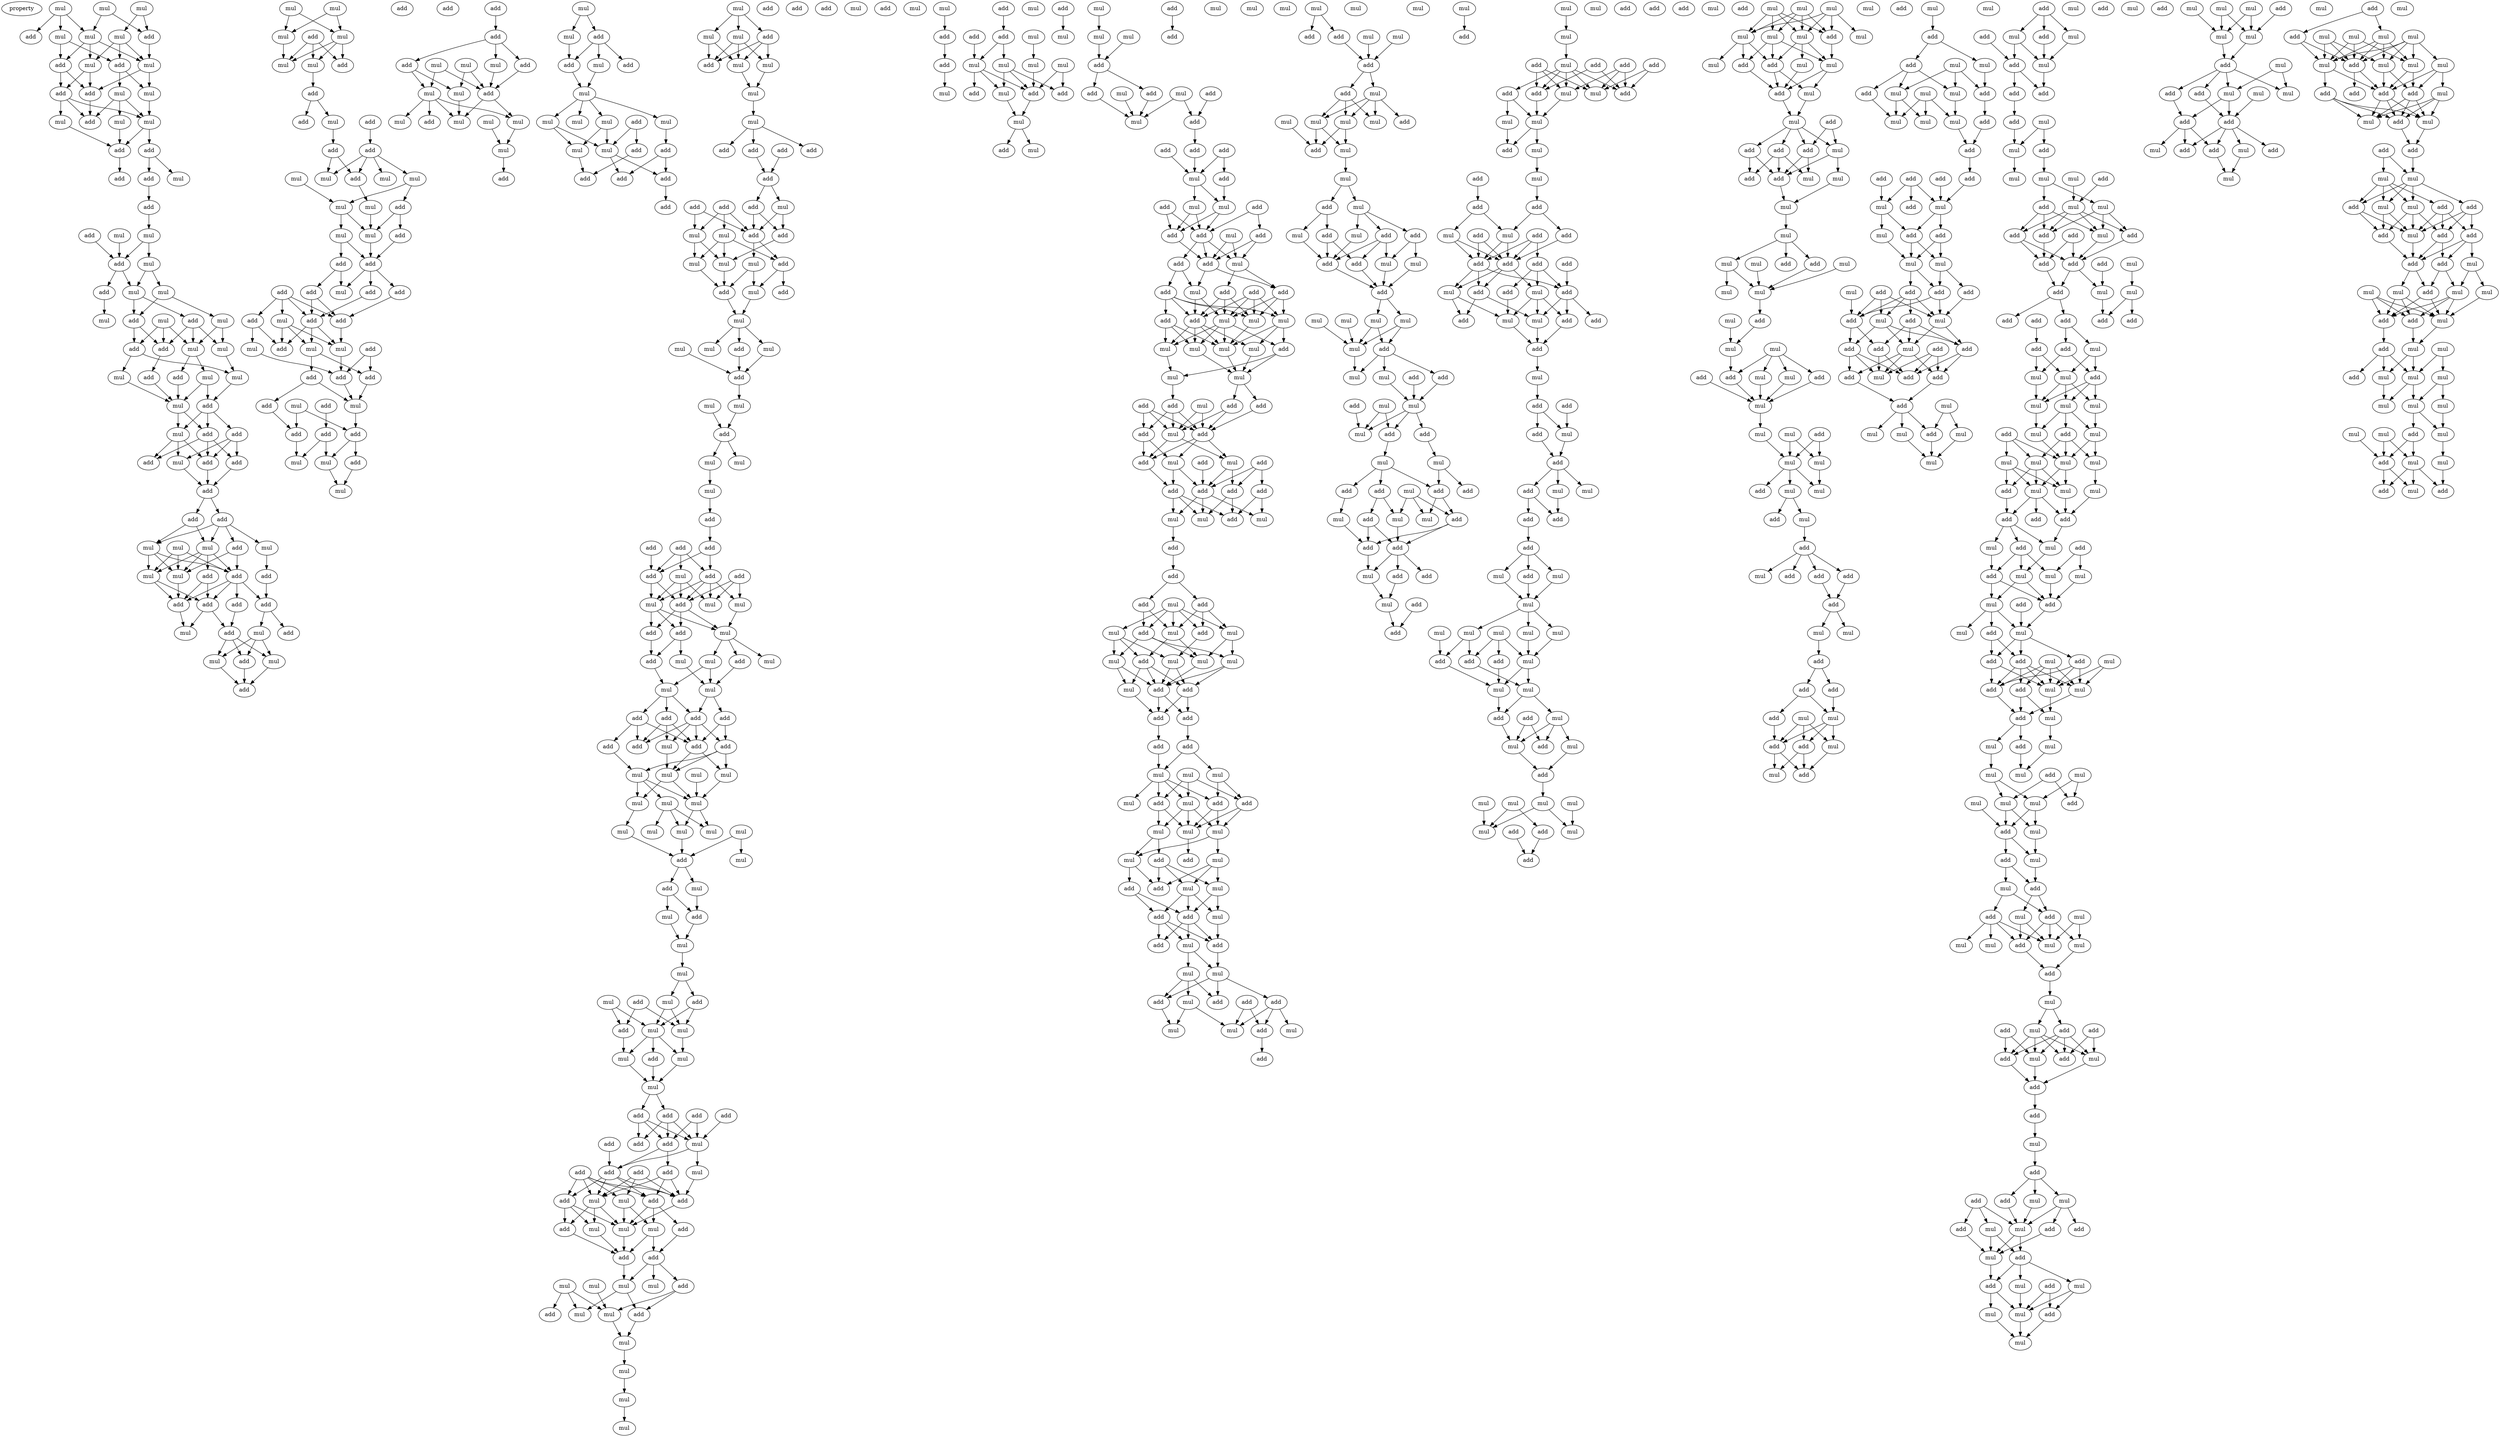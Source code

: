 digraph {
    node [fontcolor=black]
    property [mul=2,lf=1.7]
    0 [ label = mul ];
    1 [ label = mul ];
    2 [ label = mul ];
    3 [ label = add ];
    4 [ label = mul ];
    5 [ label = mul ];
    6 [ label = mul ];
    7 [ label = add ];
    8 [ label = add ];
    9 [ label = mul ];
    10 [ label = add ];
    11 [ label = mul ];
    12 [ label = mul ];
    13 [ label = add ];
    14 [ label = add ];
    15 [ label = mul ];
    16 [ label = add ];
    17 [ label = mul ];
    18 [ label = mul ];
    19 [ label = mul ];
    20 [ label = add ];
    21 [ label = add ];
    22 [ label = add ];
    23 [ label = mul ];
    24 [ label = add ];
    25 [ label = add ];
    26 [ label = mul ];
    27 [ label = add ];
    28 [ label = mul ];
    29 [ label = add ];
    30 [ label = mul ];
    31 [ label = mul ];
    32 [ label = add ];
    33 [ label = mul ];
    34 [ label = mul ];
    35 [ label = mul ];
    36 [ label = mul ];
    37 [ label = add ];
    38 [ label = add ];
    39 [ label = mul ];
    40 [ label = add ];
    41 [ label = mul ];
    42 [ label = add ];
    43 [ label = add ];
    44 [ label = add ];
    45 [ label = mul ];
    46 [ label = mul ];
    47 [ label = mul ];
    48 [ label = mul ];
    49 [ label = add ];
    50 [ label = mul ];
    51 [ label = add ];
    52 [ label = add ];
    53 [ label = add ];
    54 [ label = mul ];
    55 [ label = add ];
    56 [ label = add ];
    57 [ label = add ];
    58 [ label = add ];
    59 [ label = add ];
    60 [ label = add ];
    61 [ label = mul ];
    62 [ label = mul ];
    63 [ label = mul ];
    64 [ label = mul ];
    65 [ label = add ];
    66 [ label = mul ];
    67 [ label = add ];
    68 [ label = add ];
    69 [ label = mul ];
    70 [ label = add ];
    71 [ label = add ];
    72 [ label = add ];
    73 [ label = add ];
    74 [ label = add ];
    75 [ label = add ];
    76 [ label = mul ];
    77 [ label = mul ];
    78 [ label = mul ];
    79 [ label = mul ];
    80 [ label = add ];
    81 [ label = add ];
    82 [ label = mul ];
    83 [ label = mul ];
    84 [ label = mul ];
    85 [ label = add ];
    86 [ label = mul ];
    87 [ label = add ];
    88 [ label = add ];
    89 [ label = mul ];
    90 [ label = mul ];
    91 [ label = add ];
    92 [ label = add ];
    93 [ label = add ];
    94 [ label = add ];
    95 [ label = mul ];
    96 [ label = add ];
    97 [ label = add ];
    98 [ label = add ];
    99 [ label = mul ];
    100 [ label = mul ];
    101 [ label = mul ];
    102 [ label = mul ];
    103 [ label = mul ];
    104 [ label = add ];
    105 [ label = mul ];
    106 [ label = mul ];
    107 [ label = mul ];
    108 [ label = add ];
    109 [ label = add ];
    110 [ label = add ];
    111 [ label = add ];
    112 [ label = add ];
    113 [ label = add ];
    114 [ label = mul ];
    115 [ label = add ];
    116 [ label = add ];
    117 [ label = mul ];
    118 [ label = add ];
    119 [ label = add ];
    120 [ label = add ];
    121 [ label = mul ];
    122 [ label = mul ];
    123 [ label = mul ];
    124 [ label = add ];
    125 [ label = add ];
    126 [ label = add ];
    127 [ label = add ];
    128 [ label = mul ];
    129 [ label = mul ];
    130 [ label = add ];
    131 [ label = add ];
    132 [ label = add ];
    133 [ label = add ];
    134 [ label = add ];
    135 [ label = mul ];
    136 [ label = add ];
    137 [ label = mul ];
    138 [ label = mul ];
    139 [ label = add ];
    140 [ label = add ];
    141 [ label = add ];
    142 [ label = add ];
    143 [ label = mul ];
    144 [ label = mul ];
    145 [ label = mul ];
    146 [ label = mul ];
    147 [ label = mul ];
    148 [ label = add ];
    149 [ label = mul ];
    150 [ label = mul ];
    151 [ label = mul ];
    152 [ label = add ];
    153 [ label = mul ];
    154 [ label = mul ];
    155 [ label = add ];
    156 [ label = mul ];
    157 [ label = add ];
    158 [ label = mul ];
    159 [ label = mul ];
    160 [ label = add ];
    161 [ label = add ];
    162 [ label = mul ];
    163 [ label = add ];
    164 [ label = mul ];
    165 [ label = mul ];
    166 [ label = mul ];
    167 [ label = mul ];
    168 [ label = mul ];
    169 [ label = mul ];
    170 [ label = add ];
    171 [ label = add ];
    172 [ label = add ];
    173 [ label = add ];
    174 [ label = add ];
    175 [ label = add ];
    176 [ label = mul ];
    177 [ label = add ];
    178 [ label = mul ];
    179 [ label = add ];
    180 [ label = mul ];
    181 [ label = add ];
    182 [ label = mul ];
    183 [ label = mul ];
    184 [ label = mul ];
    185 [ label = mul ];
    186 [ label = add ];
    187 [ label = add ];
    188 [ label = add ];
    189 [ label = add ];
    190 [ label = add ];
    191 [ label = add ];
    192 [ label = add ];
    193 [ label = add ];
    194 [ label = add ];
    195 [ label = mul ];
    196 [ label = mul ];
    197 [ label = mul ];
    198 [ label = add ];
    199 [ label = add ];
    200 [ label = add ];
    201 [ label = mul ];
    202 [ label = mul ];
    203 [ label = mul ];
    204 [ label = add ];
    205 [ label = add ];
    206 [ label = mul ];
    207 [ label = mul ];
    208 [ label = add ];
    209 [ label = add ];
    210 [ label = mul ];
    211 [ label = mul ];
    212 [ label = mul ];
    213 [ label = add ];
    214 [ label = mul ];
    215 [ label = mul ];
    216 [ label = add ];
    217 [ label = mul ];
    218 [ label = mul ];
    219 [ label = mul ];
    220 [ label = mul ];
    221 [ label = add ];
    222 [ label = add ];
    223 [ label = add ];
    224 [ label = add ];
    225 [ label = mul ];
    226 [ label = add ];
    227 [ label = add ];
    228 [ label = add ];
    229 [ label = mul ];
    230 [ label = add ];
    231 [ label = mul ];
    232 [ label = mul ];
    233 [ label = add ];
    234 [ label = add ];
    235 [ label = mul ];
    236 [ label = add ];
    237 [ label = mul ];
    238 [ label = add ];
    239 [ label = mul ];
    240 [ label = mul ];
    241 [ label = mul ];
    242 [ label = mul ];
    243 [ label = add ];
    244 [ label = add ];
    245 [ label = add ];
    246 [ label = add ];
    247 [ label = add ];
    248 [ label = add ];
    249 [ label = add ];
    250 [ label = add ];
    251 [ label = mul ];
    252 [ label = mul ];
    253 [ label = mul ];
    254 [ label = mul ];
    255 [ label = mul ];
    256 [ label = mul ];
    257 [ label = mul ];
    258 [ label = mul ];
    259 [ label = mul ];
    260 [ label = mul ];
    261 [ label = mul ];
    262 [ label = mul ];
    263 [ label = mul ];
    264 [ label = mul ];
    265 [ label = add ];
    266 [ label = mul ];
    267 [ label = add ];
    268 [ label = add ];
    269 [ label = mul ];
    270 [ label = add ];
    271 [ label = mul ];
    272 [ label = mul ];
    273 [ label = mul ];
    274 [ label = add ];
    275 [ label = mul ];
    276 [ label = mul ];
    277 [ label = add ];
    278 [ label = add ];
    279 [ label = mul ];
    280 [ label = mul ];
    281 [ label = mul ];
    282 [ label = mul ];
    283 [ label = add ];
    284 [ label = mul ];
    285 [ label = add ];
    286 [ label = add ];
    287 [ label = add ];
    288 [ label = add ];
    289 [ label = add ];
    290 [ label = add ];
    291 [ label = add ];
    292 [ label = mul ];
    293 [ label = add ];
    294 [ label = add ];
    295 [ label = add ];
    296 [ label = mul ];
    297 [ label = add ];
    298 [ label = add ];
    299 [ label = mul ];
    300 [ label = add ];
    301 [ label = add ];
    302 [ label = mul ];
    303 [ label = mul ];
    304 [ label = mul ];
    305 [ label = add ];
    306 [ label = mul ];
    307 [ label = add ];
    308 [ label = add ];
    309 [ label = add ];
    310 [ label = mul ];
    311 [ label = mul ];
    312 [ label = mul ];
    313 [ label = add ];
    314 [ label = mul ];
    315 [ label = mul ];
    316 [ label = mul ];
    317 [ label = add ];
    318 [ label = add ];
    319 [ label = mul ];
    320 [ label = mul ];
    321 [ label = mul ];
    322 [ label = mul ];
    323 [ label = mul ];
    324 [ label = add ];
    325 [ label = add ];
    326 [ label = mul ];
    327 [ label = add ];
    328 [ label = mul ];
    329 [ label = add ];
    330 [ label = add ];
    331 [ label = mul ];
    332 [ label = mul ];
    333 [ label = mul ];
    334 [ label = mul ];
    335 [ label = mul ];
    336 [ label = mul ];
    337 [ label = add ];
    338 [ label = add ];
    339 [ label = add ];
    340 [ label = mul ];
    341 [ label = add ];
    342 [ label = mul ];
    343 [ label = add ];
    344 [ label = mul ];
    345 [ label = mul ];
    346 [ label = add ];
    347 [ label = mul ];
    348 [ label = mul ];
    349 [ label = add ];
    350 [ label = mul ];
    351 [ label = mul ];
    352 [ label = add ];
    353 [ label = add ];
    354 [ label = mul ];
    355 [ label = add ];
    356 [ label = mul ];
    357 [ label = add ];
    358 [ label = add ];
    359 [ label = mul ];
    360 [ label = mul ];
    361 [ label = add ];
    362 [ label = add ];
    363 [ label = add ];
    364 [ label = add ];
    365 [ label = mul ];
    366 [ label = mul ];
    367 [ label = mul ];
    368 [ label = add ];
    369 [ label = add ];
    370 [ label = add ];
    371 [ label = add ];
    372 [ label = add ];
    373 [ label = mul ];
    374 [ label = mul ];
    375 [ label = add ];
    376 [ label = add ];
    377 [ label = add ];
    378 [ label = add ];
    379 [ label = add ];
    380 [ label = mul ];
    381 [ label = add ];
    382 [ label = mul ];
    383 [ label = mul ];
    384 [ label = add ];
    385 [ label = mul ];
    386 [ label = add ];
    387 [ label = mul ];
    388 [ label = mul ];
    389 [ label = mul ];
    390 [ label = add ];
    391 [ label = mul ];
    392 [ label = mul ];
    393 [ label = mul ];
    394 [ label = mul ];
    395 [ label = add ];
    396 [ label = add ];
    397 [ label = add ];
    398 [ label = add ];
    399 [ label = add ];
    400 [ label = mul ];
    401 [ label = add ];
    402 [ label = mul ];
    403 [ label = add ];
    404 [ label = add ];
    405 [ label = add ];
    406 [ label = mul ];
    407 [ label = add ];
    408 [ label = add ];
    409 [ label = add ];
    410 [ label = add ];
    411 [ label = mul ];
    412 [ label = mul ];
    413 [ label = add ];
    414 [ label = mul ];
    415 [ label = add ];
    416 [ label = add ];
    417 [ label = add ];
    418 [ label = add ];
    419 [ label = mul ];
    420 [ label = mul ];
    421 [ label = add ];
    422 [ label = mul ];
    423 [ label = mul ];
    424 [ label = add ];
    425 [ label = add ];
    426 [ label = mul ];
    427 [ label = mul ];
    428 [ label = mul ];
    429 [ label = mul ];
    430 [ label = add ];
    431 [ label = mul ];
    432 [ label = add ];
    433 [ label = add ];
    434 [ label = add ];
    435 [ label = add ];
    436 [ label = add ];
    437 [ label = mul ];
    438 [ label = mul ];
    439 [ label = mul ];
    440 [ label = add ];
    441 [ label = mul ];
    442 [ label = add ];
    443 [ label = add ];
    444 [ label = mul ];
    445 [ label = mul ];
    446 [ label = mul ];
    447 [ label = mul ];
    448 [ label = add ];
    449 [ label = add ];
    450 [ label = mul ];
    451 [ label = mul ];
    452 [ label = mul ];
    453 [ label = add ];
    454 [ label = add ];
    455 [ label = mul ];
    456 [ label = mul ];
    457 [ label = add ];
    458 [ label = add ];
    459 [ label = add ];
    460 [ label = add ];
    461 [ label = mul ];
    462 [ label = mul ];
    463 [ label = mul ];
    464 [ label = mul ];
    465 [ label = add ];
    466 [ label = add ];
    467 [ label = add ];
    468 [ label = add ];
    469 [ label = mul ];
    470 [ label = add ];
    471 [ label = mul ];
    472 [ label = mul ];
    473 [ label = add ];
    474 [ label = mul ];
    475 [ label = mul ];
    476 [ label = add ];
    477 [ label = add ];
    478 [ label = mul ];
    479 [ label = mul ];
    480 [ label = add ];
    481 [ label = add ];
    482 [ label = mul ];
    483 [ label = mul ];
    484 [ label = mul ];
    485 [ label = add ];
    486 [ label = mul ];
    487 [ label = mul ];
    488 [ label = add ];
    489 [ label = mul ];
    490 [ label = mul ];
    491 [ label = mul ];
    492 [ label = add ];
    493 [ label = add ];
    494 [ label = add ];
    495 [ label = mul ];
    496 [ label = add ];
    497 [ label = mul ];
    498 [ label = add ];
    499 [ label = mul ];
    500 [ label = add ];
    501 [ label = mul ];
    502 [ label = add ];
    503 [ label = mul ];
    504 [ label = mul ];
    505 [ label = mul ];
    506 [ label = mul ];
    507 [ label = mul ];
    508 [ label = mul ];
    509 [ label = add ];
    510 [ label = add ];
    511 [ label = mul ];
    512 [ label = mul ];
    513 [ label = add ];
    514 [ label = mul ];
    515 [ label = add ];
    516 [ label = mul ];
    517 [ label = mul ];
    518 [ label = add ];
    519 [ label = add ];
    520 [ label = mul ];
    521 [ label = mul ];
    522 [ label = add ];
    523 [ label = add ];
    524 [ label = add ];
    525 [ label = add ];
    526 [ label = mul ];
    527 [ label = mul ];
    528 [ label = add ];
    529 [ label = add ];
    530 [ label = mul ];
    531 [ label = mul ];
    532 [ label = add ];
    533 [ label = add ];
    534 [ label = mul ];
    535 [ label = add ];
    536 [ label = add ];
    537 [ label = mul ];
    538 [ label = add ];
    539 [ label = add ];
    540 [ label = mul ];
    541 [ label = add ];
    542 [ label = mul ];
    543 [ label = mul ];
    544 [ label = add ];
    545 [ label = add ];
    546 [ label = mul ];
    547 [ label = add ];
    548 [ label = add ];
    549 [ label = add ];
    550 [ label = add ];
    551 [ label = mul ];
    552 [ label = mul ];
    553 [ label = add ];
    554 [ label = mul ];
    555 [ label = mul ];
    556 [ label = mul ];
    557 [ label = add ];
    558 [ label = mul ];
    559 [ label = add ];
    560 [ label = add ];
    561 [ label = add ];
    562 [ label = mul ];
    563 [ label = add ];
    564 [ label = add ];
    565 [ label = add ];
    566 [ label = mul ];
    567 [ label = add ];
    568 [ label = add ];
    569 [ label = add ];
    570 [ label = add ];
    571 [ label = mul ];
    572 [ label = mul ];
    573 [ label = add ];
    574 [ label = add ];
    575 [ label = add ];
    576 [ label = add ];
    577 [ label = add ];
    578 [ label = mul ];
    579 [ label = add ];
    580 [ label = mul ];
    581 [ label = add ];
    582 [ label = mul ];
    583 [ label = mul ];
    584 [ label = add ];
    585 [ label = add ];
    586 [ label = add ];
    587 [ label = add ];
    588 [ label = add ];
    589 [ label = mul ];
    590 [ label = add ];
    591 [ label = add ];
    592 [ label = mul ];
    593 [ label = mul ];
    594 [ label = add ];
    595 [ label = add ];
    596 [ label = add ];
    597 [ label = add ];
    598 [ label = mul ];
    599 [ label = add ];
    600 [ label = mul ];
    601 [ label = mul ];
    602 [ label = mul ];
    603 [ label = mul ];
    604 [ label = mul ];
    605 [ label = mul ];
    606 [ label = mul ];
    607 [ label = mul ];
    608 [ label = add ];
    609 [ label = add ];
    610 [ label = mul ];
    611 [ label = add ];
    612 [ label = mul ];
    613 [ label = mul ];
    614 [ label = add ];
    615 [ label = add ];
    616 [ label = mul ];
    617 [ label = mul ];
    618 [ label = mul ];
    619 [ label = add ];
    620 [ label = add ];
    621 [ label = add ];
    622 [ label = mul ];
    623 [ label = mul ];
    624 [ label = mul ];
    625 [ label = mul ];
    626 [ label = mul ];
    627 [ label = mul ];
    628 [ label = add ];
    629 [ label = add ];
    630 [ label = add ];
    631 [ label = mul ];
    632 [ label = mul ];
    633 [ label = mul ];
    634 [ label = mul ];
    635 [ label = mul ];
    636 [ label = add ];
    637 [ label = mul ];
    638 [ label = mul ];
    639 [ label = mul ];
    640 [ label = mul ];
    641 [ label = add ];
    642 [ label = mul ];
    643 [ label = add ];
    644 [ label = mul ];
    645 [ label = add ];
    646 [ label = add ];
    647 [ label = mul ];
    648 [ label = add ];
    649 [ label = add ];
    650 [ label = mul ];
    651 [ label = add ];
    652 [ label = add ];
    653 [ label = mul ];
    654 [ label = mul ];
    655 [ label = add ];
    656 [ label = mul ];
    657 [ label = mul ];
    658 [ label = mul ];
    659 [ label = mul ];
    660 [ label = mul ];
    661 [ label = add ];
    662 [ label = add ];
    663 [ label = mul ];
    664 [ label = mul ];
    665 [ label = mul ];
    666 [ label = add ];
    667 [ label = mul ];
    668 [ label = mul ];
    669 [ label = add ];
    670 [ label = mul ];
    671 [ label = add ];
    672 [ label = mul ];
    673 [ label = add ];
    674 [ label = mul ];
    675 [ label = mul ];
    676 [ label = add ];
    677 [ label = mul ];
    678 [ label = mul ];
    679 [ label = mul ];
    680 [ label = mul ];
    681 [ label = mul ];
    682 [ label = add ];
    683 [ label = mul ];
    684 [ label = add ];
    685 [ label = mul ];
    686 [ label = add ];
    687 [ label = add ];
    688 [ label = mul ];
    689 [ label = add ];
    690 [ label = add ];
    691 [ label = add ];
    692 [ label = add ];
    693 [ label = mul ];
    694 [ label = mul ];
    695 [ label = add ];
    696 [ label = add ];
    697 [ label = add ];
    698 [ label = mul ];
    699 [ label = add ];
    700 [ label = mul ];
    701 [ label = add ];
    702 [ label = mul ];
    703 [ label = add ];
    704 [ label = add ];
    705 [ label = mul ];
    706 [ label = mul ];
    707 [ label = mul ];
    708 [ label = add ];
    709 [ label = mul ];
    710 [ label = mul ];
    711 [ label = add ];
    712 [ label = mul ];
    713 [ label = mul ];
    714 [ label = add ];
    715 [ label = add ];
    716 [ label = mul ];
    717 [ label = mul ];
    718 [ label = mul ];
    719 [ label = mul ];
    720 [ label = add ];
    721 [ label = add ];
    722 [ label = add ];
    723 [ label = add ];
    724 [ label = add ];
    725 [ label = add ];
    726 [ label = mul ];
    727 [ label = mul ];
    728 [ label = add ];
    729 [ label = mul ];
    730 [ label = add ];
    731 [ label = add ];
    732 [ label = mul ];
    733 [ label = mul ];
    734 [ label = mul ];
    735 [ label = add ];
    736 [ label = add ];
    737 [ label = add ];
    738 [ label = add ];
    739 [ label = add ];
    740 [ label = mul ];
    741 [ label = mul ];
    742 [ label = add ];
    743 [ label = mul ];
    744 [ label = add ];
    745 [ label = add ];
    746 [ label = add ];
    747 [ label = add ];
    748 [ label = add ];
    749 [ label = add ];
    750 [ label = add ];
    751 [ label = mul ];
    752 [ label = mul ];
    753 [ label = add ];
    754 [ label = mul ];
    755 [ label = mul ];
    756 [ label = mul ];
    757 [ label = add ];
    758 [ label = mul ];
    759 [ label = add ];
    760 [ label = add ];
    761 [ label = mul ];
    762 [ label = mul ];
    763 [ label = add ];
    764 [ label = mul ];
    765 [ label = add ];
    766 [ label = mul ];
    767 [ label = add ];
    768 [ label = add ];
    769 [ label = add ];
    770 [ label = add ];
    771 [ label = mul ];
    772 [ label = mul ];
    773 [ label = add ];
    774 [ label = mul ];
    775 [ label = mul ];
    776 [ label = add ];
    777 [ label = mul ];
    778 [ label = add ];
    779 [ label = mul ];
    780 [ label = mul ];
    781 [ label = add ];
    782 [ label = add ];
    783 [ label = mul ];
    784 [ label = add ];
    785 [ label = add ];
    786 [ label = add ];
    787 [ label = add ];
    788 [ label = add ];
    789 [ label = mul ];
    790 [ label = add ];
    791 [ label = mul ];
    792 [ label = mul ];
    793 [ label = add ];
    794 [ label = add ];
    795 [ label = add ];
    796 [ label = add ];
    797 [ label = add ];
    798 [ label = add ];
    799 [ label = mul ];
    800 [ label = add ];
    801 [ label = add ];
    802 [ label = mul ];
    803 [ label = mul ];
    804 [ label = mul ];
    805 [ label = mul ];
    806 [ label = mul ];
    807 [ label = mul ];
    808 [ label = mul ];
    809 [ label = add ];
    810 [ label = add ];
    811 [ label = mul ];
    812 [ label = mul ];
    813 [ label = mul ];
    814 [ label = mul ];
    815 [ label = mul ];
    816 [ label = mul ];
    817 [ label = mul ];
    818 [ label = add ];
    819 [ label = add ];
    820 [ label = add ];
    821 [ label = add ];
    822 [ label = add ];
    823 [ label = add ];
    824 [ label = mul ];
    825 [ label = mul ];
    826 [ label = add ];
    827 [ label = mul ];
    828 [ label = mul ];
    829 [ label = mul ];
    830 [ label = add ];
    831 [ label = add ];
    832 [ label = mul ];
    833 [ label = add ];
    834 [ label = mul ];
    835 [ label = mul ];
    836 [ label = mul ];
    837 [ label = add ];
    838 [ label = mul ];
    839 [ label = add ];
    840 [ label = add ];
    841 [ label = add ];
    842 [ label = mul ];
    843 [ label = mul ];
    844 [ label = add ];
    845 [ label = mul ];
    846 [ label = add ];
    847 [ label = add ];
    848 [ label = mul ];
    849 [ label = mul ];
    850 [ label = mul ];
    851 [ label = mul ];
    852 [ label = add ];
    853 [ label = mul ];
    854 [ label = add ];
    855 [ label = mul ];
    856 [ label = mul ];
    857 [ label = mul ];
    858 [ label = add ];
    859 [ label = mul ];
    860 [ label = mul ];
    861 [ label = add ];
    862 [ label = mul ];
    863 [ label = add ];
    864 [ label = add ];
    865 [ label = mul ];
    866 [ label = mul ];
    867 [ label = add ];
    868 [ label = mul ];
    869 [ label = mul ];
    870 [ label = mul ];
    871 [ label = mul ];
    872 [ label = add ];
    873 [ label = add ];
    874 [ label = mul ];
    875 [ label = mul ];
    876 [ label = add ];
    877 [ label = add ];
    878 [ label = add ];
    879 [ label = mul ];
    880 [ label = mul ];
    881 [ label = add ];
    882 [ label = add ];
    883 [ label = mul ];
    884 [ label = add ];
    885 [ label = add ];
    886 [ label = add ];
    887 [ label = mul ];
    888 [ label = add ];
    889 [ label = mul ];
    890 [ label = add ];
    891 [ label = add ];
    892 [ label = mul ];
    893 [ label = mul ];
    894 [ label = add ];
    895 [ label = add ];
    896 [ label = mul ];
    897 [ label = add ];
    898 [ label = mul ];
    899 [ label = add ];
    900 [ label = mul ];
    901 [ label = mul ];
    902 [ label = add ];
    903 [ label = add ];
    904 [ label = add ];
    905 [ label = mul ];
    906 [ label = mul ];
    907 [ label = mul ];
    908 [ label = mul ];
    909 [ label = mul ];
    910 [ label = mul ];
    911 [ label = mul ];
    912 [ label = add ];
    913 [ label = mul ];
    914 [ label = mul ];
    915 [ label = mul ];
    916 [ label = add ];
    917 [ label = mul ];
    918 [ label = add ];
    919 [ label = mul ];
    920 [ label = mul ];
    921 [ label = add ];
    922 [ label = add ];
    923 [ label = add ];
    924 [ label = add ];
    925 [ label = add ];
    926 [ label = mul ];
    927 [ label = add ];
    928 [ label = mul ];
    929 [ label = mul ];
    930 [ label = add ];
    931 [ label = mul ];
    932 [ label = mul ];
    933 [ label = mul ];
    934 [ label = mul ];
    935 [ label = add ];
    936 [ label = mul ];
    937 [ label = mul ];
    938 [ label = add ];
    939 [ label = mul ];
    940 [ label = mul ];
    941 [ label = add ];
    942 [ label = add ];
    943 [ label = add ];
    944 [ label = mul ];
    945 [ label = add ];
    946 [ label = mul ];
    947 [ label = mul ];
    948 [ label = add ];
    949 [ label = add ];
    950 [ label = add ];
    951 [ label = mul ];
    952 [ label = mul ];
    953 [ label = mul ];
    954 [ label = add ];
    955 [ label = add ];
    956 [ label = add ];
    957 [ label = mul ];
    958 [ label = add ];
    959 [ label = mul ];
    960 [ label = add ];
    961 [ label = add ];
    962 [ label = add ];
    963 [ label = mul ];
    964 [ label = add ];
    965 [ label = add ];
    966 [ label = mul ];
    967 [ label = mul ];
    968 [ label = mul ];
    969 [ label = mul ];
    970 [ label = mul ];
    971 [ label = add ];
    972 [ label = add ];
    973 [ label = mul ];
    974 [ label = mul ];
    975 [ label = add ];
    976 [ label = mul ];
    977 [ label = add ];
    978 [ label = mul ];
    979 [ label = mul ];
    980 [ label = mul ];
    981 [ label = mul ];
    982 [ label = mul ];
    983 [ label = mul ];
    984 [ label = mul ];
    985 [ label = add ];
    986 [ label = mul ];
    987 [ label = mul ];
    988 [ label = mul ];
    989 [ label = add ];
    990 [ label = mul ];
    991 [ label = add ];
    992 [ label = add ];
    993 [ label = mul ];
    0 -> 6 [ name = 0 ];
    0 -> 7 [ name = 1 ];
    1 -> 4 [ name = 2 ];
    1 -> 7 [ name = 3 ];
    2 -> 3 [ name = 4 ];
    2 -> 5 [ name = 5 ];
    2 -> 6 [ name = 6 ];
    4 -> 8 [ name = 7 ];
    4 -> 9 [ name = 8 ];
    4 -> 11 [ name = 9 ];
    5 -> 8 [ name = 10 ];
    5 -> 10 [ name = 11 ];
    6 -> 9 [ name = 12 ];
    6 -> 10 [ name = 13 ];
    6 -> 11 [ name = 14 ];
    7 -> 9 [ name = 15 ];
    8 -> 12 [ name = 16 ];
    8 -> 15 [ name = 17 ];
    9 -> 14 [ name = 18 ];
    9 -> 15 [ name = 19 ];
    10 -> 13 [ name = 20 ];
    10 -> 14 [ name = 21 ];
    11 -> 13 [ name = 22 ];
    11 -> 14 [ name = 23 ];
    12 -> 16 [ name = 24 ];
    12 -> 17 [ name = 25 ];
    12 -> 18 [ name = 26 ];
    13 -> 16 [ name = 27 ];
    13 -> 18 [ name = 28 ];
    13 -> 19 [ name = 29 ];
    14 -> 16 [ name = 30 ];
    15 -> 18 [ name = 31 ];
    17 -> 21 [ name = 32 ];
    18 -> 20 [ name = 33 ];
    18 -> 21 [ name = 34 ];
    19 -> 21 [ name = 35 ];
    20 -> 23 [ name = 36 ];
    20 -> 24 [ name = 37 ];
    21 -> 22 [ name = 38 ];
    24 -> 25 [ name = 39 ];
    25 -> 28 [ name = 40 ];
    26 -> 29 [ name = 41 ];
    27 -> 29 [ name = 42 ];
    28 -> 29 [ name = 43 ];
    28 -> 30 [ name = 44 ];
    29 -> 32 [ name = 45 ];
    29 -> 33 [ name = 46 ];
    30 -> 31 [ name = 47 ];
    30 -> 33 [ name = 48 ];
    31 -> 36 [ name = 49 ];
    31 -> 38 [ name = 50 ];
    32 -> 34 [ name = 51 ];
    33 -> 37 [ name = 52 ];
    33 -> 38 [ name = 53 ];
    35 -> 40 [ name = 54 ];
    35 -> 41 [ name = 55 ];
    35 -> 42 [ name = 56 ];
    36 -> 39 [ name = 57 ];
    36 -> 41 [ name = 58 ];
    37 -> 39 [ name = 59 ];
    37 -> 40 [ name = 60 ];
    37 -> 41 [ name = 61 ];
    38 -> 40 [ name = 62 ];
    38 -> 42 [ name = 63 ];
    39 -> 47 [ name = 64 ];
    40 -> 43 [ name = 65 ];
    41 -> 44 [ name = 66 ];
    41 -> 46 [ name = 67 ];
    42 -> 45 [ name = 68 ];
    42 -> 47 [ name = 69 ];
    43 -> 48 [ name = 70 ];
    44 -> 48 [ name = 71 ];
    45 -> 48 [ name = 72 ];
    46 -> 48 [ name = 73 ];
    46 -> 49 [ name = 74 ];
    47 -> 49 [ name = 75 ];
    48 -> 50 [ name = 76 ];
    48 -> 51 [ name = 77 ];
    49 -> 50 [ name = 78 ];
    49 -> 51 [ name = 79 ];
    49 -> 52 [ name = 80 ];
    50 -> 53 [ name = 81 ];
    50 -> 54 [ name = 82 ];
    50 -> 56 [ name = 83 ];
    51 -> 53 [ name = 84 ];
    51 -> 55 [ name = 85 ];
    51 -> 56 [ name = 86 ];
    52 -> 54 [ name = 87 ];
    52 -> 55 [ name = 88 ];
    52 -> 56 [ name = 89 ];
    54 -> 57 [ name = 90 ];
    55 -> 57 [ name = 91 ];
    56 -> 57 [ name = 92 ];
    57 -> 58 [ name = 93 ];
    57 -> 59 [ name = 94 ];
    58 -> 62 [ name = 95 ];
    58 -> 64 [ name = 96 ];
    59 -> 60 [ name = 97 ];
    59 -> 61 [ name = 98 ];
    59 -> 62 [ name = 99 ];
    59 -> 64 [ name = 100 ];
    60 -> 66 [ name = 101 ];
    60 -> 68 [ name = 102 ];
    61 -> 67 [ name = 103 ];
    62 -> 66 [ name = 104 ];
    62 -> 68 [ name = 105 ];
    62 -> 69 [ name = 106 ];
    63 -> 66 [ name = 107 ];
    63 -> 68 [ name = 108 ];
    63 -> 69 [ name = 109 ];
    64 -> 65 [ name = 110 ];
    64 -> 66 [ name = 111 ];
    64 -> 68 [ name = 112 ];
    64 -> 69 [ name = 113 ];
    65 -> 72 [ name = 114 ];
    65 -> 73 [ name = 115 ];
    66 -> 73 [ name = 116 ];
    67 -> 71 [ name = 117 ];
    68 -> 70 [ name = 118 ];
    68 -> 71 [ name = 119 ];
    68 -> 72 [ name = 120 ];
    68 -> 73 [ name = 121 ];
    69 -> 72 [ name = 122 ];
    69 -> 73 [ name = 123 ];
    70 -> 75 [ name = 124 ];
    71 -> 74 [ name = 125 ];
    71 -> 77 [ name = 126 ];
    72 -> 75 [ name = 127 ];
    72 -> 76 [ name = 128 ];
    73 -> 76 [ name = 129 ];
    75 -> 78 [ name = 130 ];
    75 -> 79 [ name = 131 ];
    75 -> 80 [ name = 132 ];
    77 -> 78 [ name = 133 ];
    77 -> 79 [ name = 134 ];
    77 -> 80 [ name = 135 ];
    78 -> 81 [ name = 136 ];
    79 -> 81 [ name = 137 ];
    80 -> 81 [ name = 138 ];
    82 -> 84 [ name = 139 ];
    82 -> 86 [ name = 140 ];
    83 -> 84 [ name = 141 ];
    83 -> 86 [ name = 142 ];
    84 -> 90 [ name = 143 ];
    85 -> 88 [ name = 144 ];
    85 -> 89 [ name = 145 ];
    85 -> 90 [ name = 146 ];
    86 -> 88 [ name = 147 ];
    86 -> 89 [ name = 148 ];
    86 -> 90 [ name = 149 ];
    89 -> 91 [ name = 150 ];
    91 -> 93 [ name = 151 ];
    91 -> 95 [ name = 152 ];
    94 -> 96 [ name = 153 ];
    95 -> 97 [ name = 154 ];
    96 -> 98 [ name = 155 ];
    96 -> 100 [ name = 156 ];
    96 -> 101 [ name = 157 ];
    96 -> 102 [ name = 158 ];
    97 -> 98 [ name = 159 ];
    97 -> 102 [ name = 160 ];
    98 -> 103 [ name = 161 ];
    99 -> 105 [ name = 162 ];
    101 -> 104 [ name = 163 ];
    101 -> 105 [ name = 164 ];
    103 -> 106 [ name = 165 ];
    104 -> 106 [ name = 166 ];
    104 -> 108 [ name = 167 ];
    105 -> 106 [ name = 168 ];
    105 -> 107 [ name = 169 ];
    106 -> 109 [ name = 170 ];
    107 -> 109 [ name = 171 ];
    107 -> 110 [ name = 172 ];
    108 -> 109 [ name = 173 ];
    109 -> 111 [ name = 174 ];
    109 -> 112 [ name = 175 ];
    109 -> 114 [ name = 176 ];
    110 -> 113 [ name = 177 ];
    110 -> 114 [ name = 178 ];
    111 -> 119 [ name = 179 ];
    112 -> 118 [ name = 180 ];
    113 -> 118 [ name = 181 ];
    113 -> 119 [ name = 182 ];
    115 -> 116 [ name = 183 ];
    115 -> 117 [ name = 184 ];
    115 -> 118 [ name = 185 ];
    115 -> 119 [ name = 186 ];
    116 -> 123 [ name = 187 ];
    116 -> 124 [ name = 188 ];
    117 -> 121 [ name = 189 ];
    117 -> 122 [ name = 190 ];
    117 -> 124 [ name = 191 ];
    118 -> 122 [ name = 192 ];
    119 -> 121 [ name = 193 ];
    119 -> 122 [ name = 194 ];
    119 -> 124 [ name = 195 ];
    120 -> 126 [ name = 196 ];
    120 -> 127 [ name = 197 ];
    121 -> 125 [ name = 198 ];
    121 -> 126 [ name = 199 ];
    122 -> 127 [ name = 200 ];
    123 -> 127 [ name = 201 ];
    125 -> 129 [ name = 202 ];
    125 -> 131 [ name = 203 ];
    126 -> 129 [ name = 204 ];
    127 -> 129 [ name = 205 ];
    128 -> 132 [ name = 206 ];
    128 -> 134 [ name = 207 ];
    129 -> 134 [ name = 208 ];
    130 -> 133 [ name = 209 ];
    131 -> 132 [ name = 210 ];
    132 -> 135 [ name = 211 ];
    133 -> 135 [ name = 212 ];
    133 -> 137 [ name = 213 ];
    134 -> 136 [ name = 214 ];
    134 -> 137 [ name = 215 ];
    136 -> 138 [ name = 216 ];
    137 -> 138 [ name = 217 ];
    139 -> 140 [ name = 218 ];
    140 -> 141 [ name = 219 ];
    140 -> 142 [ name = 220 ];
    140 -> 143 [ name = 221 ];
    141 -> 146 [ name = 222 ];
    141 -> 147 [ name = 223 ];
    142 -> 148 [ name = 224 ];
    143 -> 148 [ name = 225 ];
    144 -> 147 [ name = 226 ];
    144 -> 148 [ name = 227 ];
    145 -> 146 [ name = 228 ];
    145 -> 148 [ name = 229 ];
    146 -> 149 [ name = 230 ];
    147 -> 149 [ name = 231 ];
    147 -> 151 [ name = 232 ];
    147 -> 152 [ name = 233 ];
    147 -> 153 [ name = 234 ];
    148 -> 149 [ name = 235 ];
    148 -> 153 [ name = 236 ];
    150 -> 154 [ name = 237 ];
    153 -> 154 [ name = 238 ];
    154 -> 155 [ name = 239 ];
    156 -> 157 [ name = 240 ];
    156 -> 158 [ name = 241 ];
    157 -> 159 [ name = 242 ];
    157 -> 160 [ name = 243 ];
    157 -> 161 [ name = 244 ];
    158 -> 160 [ name = 245 ];
    159 -> 162 [ name = 246 ];
    160 -> 162 [ name = 247 ];
    162 -> 164 [ name = 248 ];
    162 -> 165 [ name = 249 ];
    162 -> 166 [ name = 250 ];
    162 -> 167 [ name = 251 ];
    163 -> 168 [ name = 252 ];
    163 -> 170 [ name = 253 ];
    165 -> 168 [ name = 254 ];
    165 -> 169 [ name = 255 ];
    166 -> 168 [ name = 256 ];
    166 -> 169 [ name = 257 ];
    167 -> 171 [ name = 258 ];
    168 -> 172 [ name = 259 ];
    168 -> 173 [ name = 260 ];
    169 -> 174 [ name = 261 ];
    170 -> 174 [ name = 262 ];
    171 -> 172 [ name = 263 ];
    171 -> 173 [ name = 264 ];
    173 -> 175 [ name = 265 ];
    176 -> 177 [ name = 266 ];
    176 -> 178 [ name = 267 ];
    176 -> 180 [ name = 268 ];
    177 -> 181 [ name = 269 ];
    177 -> 182 [ name = 270 ];
    177 -> 183 [ name = 271 ];
    178 -> 181 [ name = 272 ];
    178 -> 183 [ name = 273 ];
    180 -> 181 [ name = 274 ];
    180 -> 182 [ name = 275 ];
    180 -> 183 [ name = 276 ];
    182 -> 184 [ name = 277 ];
    183 -> 184 [ name = 278 ];
    184 -> 185 [ name = 279 ];
    185 -> 186 [ name = 280 ];
    185 -> 187 [ name = 281 ];
    185 -> 190 [ name = 282 ];
    187 -> 191 [ name = 283 ];
    189 -> 191 [ name = 284 ];
    191 -> 194 [ name = 285 ];
    191 -> 195 [ name = 286 ];
    192 -> 197 [ name = 287 ];
    192 -> 199 [ name = 288 ];
    193 -> 196 [ name = 289 ];
    193 -> 197 [ name = 290 ];
    193 -> 199 [ name = 291 ];
    194 -> 198 [ name = 292 ];
    194 -> 199 [ name = 293 ];
    195 -> 198 [ name = 294 ];
    195 -> 199 [ name = 295 ];
    196 -> 200 [ name = 296 ];
    196 -> 202 [ name = 297 ];
    196 -> 203 [ name = 298 ];
    197 -> 202 [ name = 299 ];
    197 -> 203 [ name = 300 ];
    198 -> 202 [ name = 301 ];
    199 -> 200 [ name = 302 ];
    199 -> 201 [ name = 303 ];
    200 -> 204 [ name = 304 ];
    200 -> 206 [ name = 305 ];
    201 -> 205 [ name = 306 ];
    201 -> 206 [ name = 307 ];
    202 -> 205 [ name = 308 ];
    203 -> 205 [ name = 309 ];
    205 -> 207 [ name = 310 ];
    206 -> 207 [ name = 311 ];
    207 -> 208 [ name = 312 ];
    207 -> 210 [ name = 313 ];
    207 -> 212 [ name = 314 ];
    208 -> 213 [ name = 315 ];
    210 -> 213 [ name = 316 ];
    211 -> 213 [ name = 317 ];
    213 -> 215 [ name = 318 ];
    214 -> 216 [ name = 319 ];
    215 -> 216 [ name = 320 ];
    216 -> 217 [ name = 321 ];
    216 -> 218 [ name = 322 ];
    217 -> 220 [ name = 323 ];
    220 -> 221 [ name = 324 ];
    221 -> 223 [ name = 325 ];
    222 -> 225 [ name = 326 ];
    222 -> 226 [ name = 327 ];
    222 -> 227 [ name = 328 ];
    223 -> 226 [ name = 329 ];
    223 -> 227 [ name = 330 ];
    224 -> 227 [ name = 331 ];
    225 -> 230 [ name = 332 ];
    225 -> 231 [ name = 333 ];
    225 -> 232 [ name = 334 ];
    226 -> 229 [ name = 335 ];
    226 -> 230 [ name = 336 ];
    226 -> 231 [ name = 337 ];
    226 -> 232 [ name = 338 ];
    227 -> 230 [ name = 339 ];
    227 -> 231 [ name = 340 ];
    228 -> 229 [ name = 341 ];
    228 -> 230 [ name = 342 ];
    228 -> 232 [ name = 343 ];
    229 -> 235 [ name = 344 ];
    230 -> 233 [ name = 345 ];
    230 -> 234 [ name = 346 ];
    230 -> 235 [ name = 347 ];
    231 -> 233 [ name = 348 ];
    231 -> 234 [ name = 349 ];
    231 -> 235 [ name = 350 ];
    233 -> 236 [ name = 351 ];
    234 -> 236 [ name = 352 ];
    234 -> 239 [ name = 353 ];
    235 -> 237 [ name = 354 ];
    235 -> 238 [ name = 355 ];
    235 -> 240 [ name = 356 ];
    236 -> 241 [ name = 357 ];
    237 -> 241 [ name = 358 ];
    237 -> 242 [ name = 359 ];
    238 -> 242 [ name = 360 ];
    239 -> 242 [ name = 361 ];
    241 -> 243 [ name = 362 ];
    241 -> 245 [ name = 363 ];
    241 -> 246 [ name = 364 ];
    242 -> 244 [ name = 365 ];
    242 -> 246 [ name = 366 ];
    243 -> 247 [ name = 367 ];
    243 -> 248 [ name = 368 ];
    243 -> 251 [ name = 369 ];
    244 -> 248 [ name = 370 ];
    244 -> 250 [ name = 371 ];
    245 -> 247 [ name = 372 ];
    245 -> 248 [ name = 373 ];
    245 -> 249 [ name = 374 ];
    246 -> 247 [ name = 375 ];
    246 -> 248 [ name = 376 ];
    246 -> 250 [ name = 377 ];
    246 -> 251 [ name = 378 ];
    248 -> 252 [ name = 379 ];
    248 -> 254 [ name = 380 ];
    249 -> 253 [ name = 381 ];
    250 -> 252 [ name = 382 ];
    250 -> 253 [ name = 383 ];
    250 -> 254 [ name = 384 ];
    251 -> 252 [ name = 385 ];
    252 -> 257 [ name = 386 ];
    252 -> 258 [ name = 387 ];
    253 -> 256 [ name = 388 ];
    253 -> 257 [ name = 389 ];
    253 -> 258 [ name = 390 ];
    254 -> 258 [ name = 391 ];
    255 -> 258 [ name = 392 ];
    256 -> 259 [ name = 393 ];
    256 -> 260 [ name = 394 ];
    256 -> 262 [ name = 395 ];
    257 -> 263 [ name = 396 ];
    258 -> 259 [ name = 397 ];
    258 -> 262 [ name = 398 ];
    261 -> 264 [ name = 399 ];
    261 -> 265 [ name = 400 ];
    262 -> 265 [ name = 401 ];
    263 -> 265 [ name = 402 ];
    265 -> 266 [ name = 403 ];
    265 -> 267 [ name = 404 ];
    266 -> 270 [ name = 405 ];
    267 -> 269 [ name = 406 ];
    267 -> 270 [ name = 407 ];
    269 -> 272 [ name = 408 ];
    270 -> 272 [ name = 409 ];
    272 -> 273 [ name = 410 ];
    273 -> 275 [ name = 411 ];
    273 -> 277 [ name = 412 ];
    274 -> 278 [ name = 413 ];
    274 -> 279 [ name = 414 ];
    275 -> 279 [ name = 415 ];
    275 -> 280 [ name = 416 ];
    276 -> 278 [ name = 417 ];
    276 -> 280 [ name = 418 ];
    277 -> 279 [ name = 419 ];
    277 -> 280 [ name = 420 ];
    278 -> 281 [ name = 421 ];
    279 -> 282 [ name = 422 ];
    280 -> 281 [ name = 423 ];
    280 -> 282 [ name = 424 ];
    280 -> 283 [ name = 425 ];
    281 -> 284 [ name = 426 ];
    282 -> 284 [ name = 427 ];
    283 -> 284 [ name = 428 ];
    284 -> 285 [ name = 429 ];
    284 -> 286 [ name = 430 ];
    285 -> 289 [ name = 431 ];
    285 -> 291 [ name = 432 ];
    285 -> 292 [ name = 433 ];
    286 -> 289 [ name = 434 ];
    286 -> 291 [ name = 435 ];
    286 -> 292 [ name = 436 ];
    287 -> 292 [ name = 437 ];
    288 -> 289 [ name = 438 ];
    288 -> 292 [ name = 439 ];
    289 -> 293 [ name = 440 ];
    289 -> 294 [ name = 441 ];
    290 -> 293 [ name = 442 ];
    292 -> 293 [ name = 443 ];
    292 -> 296 [ name = 444 ];
    293 -> 298 [ name = 445 ];
    293 -> 300 [ name = 446 ];
    293 -> 301 [ name = 447 ];
    293 -> 302 [ name = 448 ];
    294 -> 298 [ name = 449 ];
    294 -> 301 [ name = 450 ];
    294 -> 302 [ name = 451 ];
    295 -> 298 [ name = 452 ];
    295 -> 299 [ name = 453 ];
    295 -> 302 [ name = 454 ];
    296 -> 298 [ name = 455 ];
    297 -> 298 [ name = 456 ];
    297 -> 299 [ name = 457 ];
    297 -> 300 [ name = 458 ];
    297 -> 301 [ name = 459 ];
    297 -> 302 [ name = 460 ];
    298 -> 304 [ name = 461 ];
    299 -> 304 [ name = 462 ];
    299 -> 306 [ name = 463 ];
    300 -> 303 [ name = 464 ];
    300 -> 304 [ name = 465 ];
    300 -> 307 [ name = 466 ];
    301 -> 304 [ name = 467 ];
    301 -> 305 [ name = 468 ];
    301 -> 306 [ name = 469 ];
    302 -> 303 [ name = 470 ];
    302 -> 304 [ name = 471 ];
    302 -> 307 [ name = 472 ];
    303 -> 309 [ name = 473 ];
    304 -> 309 [ name = 474 ];
    305 -> 308 [ name = 475 ];
    306 -> 308 [ name = 476 ];
    306 -> 309 [ name = 477 ];
    307 -> 309 [ name = 478 ];
    308 -> 310 [ name = 479 ];
    308 -> 311 [ name = 480 ];
    308 -> 313 [ name = 481 ];
    309 -> 310 [ name = 482 ];
    310 -> 315 [ name = 483 ];
    310 -> 318 [ name = 484 ];
    312 -> 316 [ name = 485 ];
    313 -> 316 [ name = 486 ];
    313 -> 318 [ name = 487 ];
    314 -> 315 [ name = 488 ];
    314 -> 316 [ name = 489 ];
    314 -> 317 [ name = 490 ];
    316 -> 319 [ name = 491 ];
    318 -> 319 [ name = 492 ];
    319 -> 320 [ name = 493 ];
    320 -> 321 [ name = 494 ];
    321 -> 322 [ name = 495 ];
    323 -> 324 [ name = 496 ];
    324 -> 325 [ name = 497 ];
    325 -> 326 [ name = 498 ];
    327 -> 329 [ name = 499 ];
    328 -> 332 [ name = 500 ];
    329 -> 334 [ name = 501 ];
    329 -> 335 [ name = 502 ];
    330 -> 335 [ name = 503 ];
    331 -> 337 [ name = 504 ];
    331 -> 338 [ name = 505 ];
    332 -> 337 [ name = 506 ];
    334 -> 336 [ name = 507 ];
    334 -> 337 [ name = 508 ];
    334 -> 338 [ name = 509 ];
    335 -> 336 [ name = 510 ];
    335 -> 337 [ name = 511 ];
    335 -> 339 [ name = 512 ];
    336 -> 340 [ name = 513 ];
    337 -> 340 [ name = 514 ];
    340 -> 341 [ name = 515 ];
    340 -> 342 [ name = 516 ];
    343 -> 344 [ name = 517 ];
    345 -> 347 [ name = 518 ];
    346 -> 349 [ name = 519 ];
    347 -> 352 [ name = 520 ];
    351 -> 352 [ name = 521 ];
    352 -> 353 [ name = 522 ];
    352 -> 357 [ name = 523 ];
    353 -> 359 [ name = 524 ];
    354 -> 359 [ name = 525 ];
    355 -> 358 [ name = 526 ];
    356 -> 358 [ name = 527 ];
    356 -> 359 [ name = 528 ];
    357 -> 359 [ name = 529 ];
    358 -> 363 [ name = 530 ];
    361 -> 365 [ name = 531 ];
    362 -> 364 [ name = 532 ];
    362 -> 365 [ name = 533 ];
    363 -> 365 [ name = 534 ];
    364 -> 366 [ name = 535 ];
    365 -> 366 [ name = 536 ];
    365 -> 367 [ name = 537 ];
    366 -> 370 [ name = 538 ];
    366 -> 372 [ name = 539 ];
    367 -> 370 [ name = 540 ];
    367 -> 372 [ name = 541 ];
    368 -> 370 [ name = 542 ];
    368 -> 371 [ name = 543 ];
    369 -> 370 [ name = 544 ];
    369 -> 372 [ name = 545 ];
    370 -> 374 [ name = 546 ];
    370 -> 375 [ name = 547 ];
    370 -> 376 [ name = 548 ];
    371 -> 374 [ name = 549 ];
    371 -> 375 [ name = 550 ];
    372 -> 375 [ name = 551 ];
    373 -> 374 [ name = 552 ];
    373 -> 375 [ name = 553 ];
    374 -> 378 [ name = 554 ];
    374 -> 379 [ name = 555 ];
    375 -> 378 [ name = 556 ];
    375 -> 380 [ name = 557 ];
    376 -> 377 [ name = 558 ];
    376 -> 380 [ name = 559 ];
    377 -> 383 [ name = 560 ];
    377 -> 384 [ name = 561 ];
    377 -> 385 [ name = 562 ];
    377 -> 386 [ name = 563 ];
    378 -> 382 [ name = 564 ];
    378 -> 383 [ name = 565 ];
    378 -> 385 [ name = 566 ];
    379 -> 382 [ name = 567 ];
    379 -> 383 [ name = 568 ];
    379 -> 386 [ name = 569 ];
    380 -> 382 [ name = 570 ];
    380 -> 386 [ name = 571 ];
    381 -> 382 [ name = 572 ];
    381 -> 383 [ name = 573 ];
    381 -> 385 [ name = 574 ];
    381 -> 386 [ name = 575 ];
    382 -> 387 [ name = 576 ];
    382 -> 388 [ name = 577 ];
    382 -> 389 [ name = 578 ];
    382 -> 390 [ name = 579 ];
    383 -> 389 [ name = 580 ];
    384 -> 387 [ name = 581 ];
    384 -> 388 [ name = 582 ];
    384 -> 389 [ name = 583 ];
    385 -> 389 [ name = 584 ];
    385 -> 390 [ name = 585 ];
    385 -> 391 [ name = 586 ];
    386 -> 387 [ name = 587 ];
    386 -> 388 [ name = 588 ];
    386 -> 389 [ name = 589 ];
    386 -> 391 [ name = 590 ];
    387 -> 392 [ name = 591 ];
    388 -> 393 [ name = 592 ];
    389 -> 392 [ name = 593 ];
    390 -> 392 [ name = 594 ];
    390 -> 393 [ name = 595 ];
    391 -> 392 [ name = 596 ];
    392 -> 395 [ name = 597 ];
    392 -> 397 [ name = 598 ];
    393 -> 396 [ name = 599 ];
    394 -> 399 [ name = 600 ];
    394 -> 400 [ name = 601 ];
    395 -> 399 [ name = 602 ];
    395 -> 400 [ name = 603 ];
    396 -> 399 [ name = 604 ];
    396 -> 400 [ name = 605 ];
    396 -> 401 [ name = 606 ];
    397 -> 399 [ name = 607 ];
    398 -> 399 [ name = 608 ];
    398 -> 400 [ name = 609 ];
    398 -> 401 [ name = 610 ];
    399 -> 402 [ name = 611 ];
    399 -> 405 [ name = 612 ];
    399 -> 406 [ name = 613 ];
    400 -> 402 [ name = 614 ];
    400 -> 405 [ name = 615 ];
    401 -> 405 [ name = 616 ];
    401 -> 406 [ name = 617 ];
    402 -> 407 [ name = 618 ];
    402 -> 409 [ name = 619 ];
    403 -> 409 [ name = 620 ];
    404 -> 407 [ name = 621 ];
    404 -> 409 [ name = 622 ];
    404 -> 410 [ name = 623 ];
    405 -> 408 [ name = 624 ];
    406 -> 408 [ name = 625 ];
    406 -> 409 [ name = 626 ];
    407 -> 411 [ name = 627 ];
    407 -> 413 [ name = 628 ];
    408 -> 411 [ name = 629 ];
    408 -> 413 [ name = 630 ];
    408 -> 414 [ name = 631 ];
    409 -> 411 [ name = 632 ];
    409 -> 412 [ name = 633 ];
    409 -> 414 [ name = 634 ];
    410 -> 412 [ name = 635 ];
    410 -> 413 [ name = 636 ];
    414 -> 415 [ name = 637 ];
    415 -> 416 [ name = 638 ];
    416 -> 417 [ name = 639 ];
    416 -> 418 [ name = 640 ];
    417 -> 420 [ name = 641 ];
    417 -> 422 [ name = 642 ];
    417 -> 424 [ name = 643 ];
    418 -> 421 [ name = 644 ];
    418 -> 422 [ name = 645 ];
    419 -> 420 [ name = 646 ];
    419 -> 421 [ name = 647 ];
    419 -> 422 [ name = 648 ];
    419 -> 423 [ name = 649 ];
    419 -> 424 [ name = 650 ];
    420 -> 427 [ name = 651 ];
    420 -> 429 [ name = 652 ];
    421 -> 427 [ name = 653 ];
    421 -> 428 [ name = 654 ];
    421 -> 429 [ name = 655 ];
    422 -> 425 [ name = 656 ];
    422 -> 427 [ name = 657 ];
    423 -> 425 [ name = 658 ];
    423 -> 426 [ name = 659 ];
    423 -> 428 [ name = 660 ];
    424 -> 426 [ name = 661 ];
    425 -> 430 [ name = 662 ];
    425 -> 431 [ name = 663 ];
    425 -> 432 [ name = 664 ];
    426 -> 430 [ name = 665 ];
    426 -> 432 [ name = 666 ];
    427 -> 432 [ name = 667 ];
    428 -> 431 [ name = 668 ];
    428 -> 432 [ name = 669 ];
    429 -> 430 [ name = 670 ];
    429 -> 432 [ name = 671 ];
    430 -> 433 [ name = 672 ];
    430 -> 434 [ name = 673 ];
    431 -> 433 [ name = 674 ];
    432 -> 433 [ name = 675 ];
    432 -> 434 [ name = 676 ];
    433 -> 436 [ name = 677 ];
    434 -> 435 [ name = 678 ];
    435 -> 437 [ name = 679 ];
    435 -> 439 [ name = 680 ];
    436 -> 439 [ name = 681 ];
    437 -> 440 [ name = 682 ];
    437 -> 443 [ name = 683 ];
    438 -> 441 [ name = 684 ];
    438 -> 442 [ name = 685 ];
    438 -> 443 [ name = 686 ];
    439 -> 440 [ name = 687 ];
    439 -> 441 [ name = 688 ];
    439 -> 442 [ name = 689 ];
    439 -> 444 [ name = 690 ];
    440 -> 445 [ name = 691 ];
    440 -> 446 [ name = 692 ];
    441 -> 445 [ name = 693 ];
    441 -> 446 [ name = 694 ];
    441 -> 447 [ name = 695 ];
    442 -> 445 [ name = 696 ];
    442 -> 447 [ name = 697 ];
    443 -> 445 [ name = 698 ];
    443 -> 446 [ name = 699 ];
    445 -> 449 [ name = 700 ];
    446 -> 450 [ name = 701 ];
    446 -> 451 [ name = 702 ];
    447 -> 448 [ name = 703 ];
    447 -> 450 [ name = 704 ];
    448 -> 452 [ name = 705 ];
    448 -> 454 [ name = 706 ];
    448 -> 455 [ name = 707 ];
    450 -> 453 [ name = 708 ];
    450 -> 454 [ name = 709 ];
    451 -> 452 [ name = 710 ];
    451 -> 454 [ name = 711 ];
    451 -> 455 [ name = 712 ];
    452 -> 456 [ name = 713 ];
    452 -> 457 [ name = 714 ];
    452 -> 458 [ name = 715 ];
    453 -> 457 [ name = 716 ];
    453 -> 458 [ name = 717 ];
    455 -> 456 [ name = 718 ];
    455 -> 457 [ name = 719 ];
    456 -> 459 [ name = 720 ];
    457 -> 459 [ name = 721 ];
    457 -> 460 [ name = 722 ];
    457 -> 461 [ name = 723 ];
    458 -> 459 [ name = 724 ];
    458 -> 460 [ name = 725 ];
    458 -> 461 [ name = 726 ];
    459 -> 462 [ name = 727 ];
    461 -> 462 [ name = 728 ];
    461 -> 463 [ name = 729 ];
    462 -> 465 [ name = 730 ];
    462 -> 466 [ name = 731 ];
    462 -> 468 [ name = 732 ];
    463 -> 464 [ name = 733 ];
    463 -> 466 [ name = 734 ];
    463 -> 468 [ name = 735 ];
    464 -> 469 [ name = 736 ];
    464 -> 471 [ name = 737 ];
    465 -> 470 [ name = 738 ];
    465 -> 471 [ name = 739 ];
    465 -> 472 [ name = 740 ];
    467 -> 470 [ name = 741 ];
    467 -> 471 [ name = 742 ];
    468 -> 469 [ name = 743 ];
    470 -> 473 [ name = 744 ];
    474 -> 476 [ name = 745 ];
    474 -> 477 [ name = 746 ];
    475 -> 480 [ name = 747 ];
    477 -> 480 [ name = 748 ];
    479 -> 480 [ name = 749 ];
    480 -> 481 [ name = 750 ];
    480 -> 482 [ name = 751 ];
    481 -> 483 [ name = 752 ];
    481 -> 484 [ name = 753 ];
    481 -> 486 [ name = 754 ];
    482 -> 483 [ name = 755 ];
    482 -> 484 [ name = 756 ];
    482 -> 485 [ name = 757 ];
    482 -> 486 [ name = 758 ];
    484 -> 488 [ name = 759 ];
    484 -> 489 [ name = 760 ];
    486 -> 488 [ name = 761 ];
    486 -> 489 [ name = 762 ];
    487 -> 488 [ name = 763 ];
    489 -> 490 [ name = 764 ];
    490 -> 491 [ name = 765 ];
    490 -> 492 [ name = 766 ];
    491 -> 494 [ name = 767 ];
    491 -> 495 [ name = 768 ];
    491 -> 496 [ name = 769 ];
    492 -> 493 [ name = 770 ];
    492 -> 497 [ name = 771 ];
    493 -> 498 [ name = 772 ];
    493 -> 500 [ name = 773 ];
    494 -> 498 [ name = 774 ];
    494 -> 500 [ name = 775 ];
    494 -> 501 [ name = 776 ];
    495 -> 500 [ name = 777 ];
    496 -> 499 [ name = 778 ];
    496 -> 501 [ name = 779 ];
    497 -> 500 [ name = 780 ];
    498 -> 502 [ name = 781 ];
    499 -> 502 [ name = 782 ];
    500 -> 502 [ name = 783 ];
    501 -> 502 [ name = 784 ];
    502 -> 503 [ name = 785 ];
    502 -> 505 [ name = 786 ];
    503 -> 508 [ name = 787 ];
    503 -> 509 [ name = 788 ];
    504 -> 508 [ name = 789 ];
    505 -> 508 [ name = 790 ];
    505 -> 509 [ name = 791 ];
    507 -> 508 [ name = 792 ];
    508 -> 512 [ name = 793 ];
    509 -> 510 [ name = 794 ];
    509 -> 511 [ name = 795 ];
    509 -> 512 [ name = 796 ];
    510 -> 514 [ name = 797 ];
    511 -> 514 [ name = 798 ];
    513 -> 514 [ name = 799 ];
    514 -> 517 [ name = 800 ];
    514 -> 518 [ name = 801 ];
    514 -> 519 [ name = 802 ];
    515 -> 517 [ name = 803 ];
    516 -> 517 [ name = 804 ];
    516 -> 519 [ name = 805 ];
    518 -> 521 [ name = 806 ];
    519 -> 520 [ name = 807 ];
    520 -> 522 [ name = 808 ];
    520 -> 523 [ name = 809 ];
    520 -> 525 [ name = 810 ];
    521 -> 524 [ name = 811 ];
    521 -> 525 [ name = 812 ];
    522 -> 531 [ name = 813 ];
    523 -> 529 [ name = 814 ];
    523 -> 530 [ name = 815 ];
    525 -> 527 [ name = 816 ];
    525 -> 528 [ name = 817 ];
    526 -> 527 [ name = 818 ];
    526 -> 528 [ name = 819 ];
    526 -> 530 [ name = 820 ];
    528 -> 532 [ name = 821 ];
    528 -> 533 [ name = 822 ];
    529 -> 532 [ name = 823 ];
    529 -> 533 [ name = 824 ];
    530 -> 533 [ name = 825 ];
    531 -> 532 [ name = 826 ];
    532 -> 534 [ name = 827 ];
    533 -> 534 [ name = 828 ];
    533 -> 535 [ name = 829 ];
    533 -> 536 [ name = 830 ];
    534 -> 537 [ name = 831 ];
    536 -> 537 [ name = 832 ];
    537 -> 539 [ name = 833 ];
    538 -> 539 [ name = 834 ];
    540 -> 541 [ name = 835 ];
    542 -> 543 [ name = 836 ];
    543 -> 546 [ name = 837 ];
    544 -> 550 [ name = 838 ];
    544 -> 551 [ name = 839 ];
    544 -> 552 [ name = 840 ];
    545 -> 550 [ name = 841 ];
    545 -> 552 [ name = 842 ];
    546 -> 549 [ name = 843 ];
    546 -> 550 [ name = 844 ];
    546 -> 551 [ name = 845 ];
    546 -> 552 [ name = 846 ];
    546 -> 553 [ name = 847 ];
    547 -> 551 [ name = 848 ];
    547 -> 552 [ name = 849 ];
    547 -> 553 [ name = 850 ];
    548 -> 550 [ name = 851 ];
    548 -> 553 [ name = 852 ];
    549 -> 554 [ name = 853 ];
    549 -> 555 [ name = 854 ];
    551 -> 555 [ name = 855 ];
    553 -> 555 [ name = 856 ];
    554 -> 557 [ name = 857 ];
    555 -> 556 [ name = 858 ];
    555 -> 557 [ name = 859 ];
    556 -> 558 [ name = 860 ];
    558 -> 560 [ name = 861 ];
    559 -> 561 [ name = 862 ];
    560 -> 564 [ name = 863 ];
    560 -> 566 [ name = 864 ];
    561 -> 562 [ name = 865 ];
    561 -> 566 [ name = 866 ];
    562 -> 567 [ name = 867 ];
    562 -> 570 [ name = 868 ];
    563 -> 567 [ name = 869 ];
    563 -> 569 [ name = 870 ];
    563 -> 570 [ name = 871 ];
    564 -> 567 [ name = 872 ];
    565 -> 567 [ name = 873 ];
    565 -> 570 [ name = 874 ];
    566 -> 567 [ name = 875 ];
    566 -> 570 [ name = 876 ];
    567 -> 571 [ name = 877 ];
    567 -> 572 [ name = 878 ];
    567 -> 574 [ name = 879 ];
    568 -> 575 [ name = 880 ];
    569 -> 572 [ name = 881 ];
    569 -> 573 [ name = 882 ];
    569 -> 575 [ name = 883 ];
    570 -> 571 [ name = 884 ];
    570 -> 574 [ name = 885 ];
    570 -> 575 [ name = 886 ];
    571 -> 579 [ name = 887 ];
    571 -> 580 [ name = 888 ];
    572 -> 576 [ name = 889 ];
    572 -> 578 [ name = 890 ];
    572 -> 580 [ name = 891 ];
    573 -> 580 [ name = 892 ];
    574 -> 578 [ name = 893 ];
    574 -> 579 [ name = 894 ];
    575 -> 576 [ name = 895 ];
    575 -> 577 [ name = 896 ];
    575 -> 578 [ name = 897 ];
    576 -> 581 [ name = 898 ];
    578 -> 581 [ name = 899 ];
    580 -> 581 [ name = 900 ];
    581 -> 583 [ name = 901 ];
    583 -> 585 [ name = 902 ];
    584 -> 589 [ name = 903 ];
    585 -> 588 [ name = 904 ];
    585 -> 589 [ name = 905 ];
    588 -> 590 [ name = 906 ];
    589 -> 590 [ name = 907 ];
    590 -> 591 [ name = 908 ];
    590 -> 592 [ name = 909 ];
    590 -> 593 [ name = 910 ];
    591 -> 594 [ name = 911 ];
    591 -> 596 [ name = 912 ];
    592 -> 596 [ name = 913 ];
    594 -> 597 [ name = 914 ];
    597 -> 598 [ name = 915 ];
    597 -> 599 [ name = 916 ];
    597 -> 601 [ name = 917 ];
    598 -> 602 [ name = 918 ];
    599 -> 602 [ name = 919 ];
    601 -> 602 [ name = 920 ];
    602 -> 603 [ name = 921 ];
    602 -> 606 [ name = 922 ];
    602 -> 607 [ name = 923 ];
    603 -> 610 [ name = 924 ];
    604 -> 608 [ name = 925 ];
    604 -> 610 [ name = 926 ];
    604 -> 611 [ name = 927 ];
    605 -> 609 [ name = 928 ];
    606 -> 609 [ name = 929 ];
    606 -> 611 [ name = 930 ];
    607 -> 610 [ name = 931 ];
    608 -> 612 [ name = 932 ];
    609 -> 612 [ name = 933 ];
    610 -> 612 [ name = 934 ];
    610 -> 613 [ name = 935 ];
    611 -> 613 [ name = 936 ];
    612 -> 614 [ name = 937 ];
    613 -> 614 [ name = 938 ];
    613 -> 616 [ name = 939 ];
    614 -> 618 [ name = 940 ];
    615 -> 618 [ name = 941 ];
    615 -> 619 [ name = 942 ];
    616 -> 617 [ name = 943 ];
    616 -> 618 [ name = 944 ];
    616 -> 619 [ name = 945 ];
    617 -> 621 [ name = 946 ];
    618 -> 621 [ name = 947 ];
    621 -> 622 [ name = 948 ];
    622 -> 626 [ name = 949 ];
    622 -> 627 [ name = 950 ];
    623 -> 626 [ name = 951 ];
    624 -> 627 [ name = 952 ];
    625 -> 626 [ name = 953 ];
    625 -> 629 [ name = 954 ];
    628 -> 630 [ name = 955 ];
    629 -> 630 [ name = 956 ];
    631 -> 634 [ name = 957 ];
    631 -> 635 [ name = 958 ];
    631 -> 636 [ name = 959 ];
    631 -> 637 [ name = 960 ];
    632 -> 635 [ name = 961 ];
    632 -> 636 [ name = 962 ];
    632 -> 637 [ name = 963 ];
    632 -> 638 [ name = 964 ];
    633 -> 634 [ name = 965 ];
    633 -> 635 [ name = 966 ];
    633 -> 636 [ name = 967 ];
    633 -> 637 [ name = 968 ];
    634 -> 641 [ name = 969 ];
    634 -> 642 [ name = 970 ];
    634 -> 643 [ name = 971 ];
    635 -> 640 [ name = 972 ];
    635 -> 642 [ name = 973 ];
    635 -> 643 [ name = 974 ];
    636 -> 642 [ name = 975 ];
    637 -> 639 [ name = 976 ];
    637 -> 641 [ name = 977 ];
    637 -> 643 [ name = 978 ];
    640 -> 645 [ name = 979 ];
    641 -> 645 [ name = 980 ];
    642 -> 644 [ name = 981 ];
    642 -> 645 [ name = 982 ];
    643 -> 644 [ name = 983 ];
    643 -> 645 [ name = 984 ];
    644 -> 647 [ name = 985 ];
    645 -> 647 [ name = 986 ];
    646 -> 649 [ name = 987 ];
    646 -> 650 [ name = 988 ];
    647 -> 648 [ name = 989 ];
    647 -> 649 [ name = 990 ];
    647 -> 650 [ name = 991 ];
    647 -> 651 [ name = 992 ];
    648 -> 652 [ name = 993 ];
    648 -> 655 [ name = 994 ];
    649 -> 653 [ name = 995 ];
    649 -> 655 [ name = 996 ];
    650 -> 654 [ name = 997 ];
    650 -> 655 [ name = 998 ];
    651 -> 652 [ name = 999 ];
    651 -> 653 [ name = 1000 ];
    651 -> 655 [ name = 1001 ];
    654 -> 656 [ name = 1002 ];
    655 -> 656 [ name = 1003 ];
    656 -> 657 [ name = 1004 ];
    657 -> 659 [ name = 1005 ];
    657 -> 661 [ name = 1006 ];
    657 -> 662 [ name = 1007 ];
    658 -> 664 [ name = 1008 ];
    659 -> 663 [ name = 1009 ];
    659 -> 664 [ name = 1010 ];
    660 -> 664 [ name = 1011 ];
    662 -> 664 [ name = 1012 ];
    664 -> 666 [ name = 1013 ];
    665 -> 667 [ name = 1014 ];
    666 -> 667 [ name = 1015 ];
    667 -> 671 [ name = 1016 ];
    668 -> 670 [ name = 1017 ];
    668 -> 671 [ name = 1018 ];
    668 -> 672 [ name = 1019 ];
    668 -> 673 [ name = 1020 ];
    669 -> 674 [ name = 1021 ];
    670 -> 674 [ name = 1022 ];
    671 -> 674 [ name = 1023 ];
    672 -> 674 [ name = 1024 ];
    673 -> 674 [ name = 1025 ];
    674 -> 677 [ name = 1026 ];
    675 -> 678 [ name = 1027 ];
    675 -> 679 [ name = 1028 ];
    676 -> 678 [ name = 1029 ];
    676 -> 679 [ name = 1030 ];
    677 -> 678 [ name = 1031 ];
    678 -> 680 [ name = 1032 ];
    678 -> 681 [ name = 1033 ];
    678 -> 682 [ name = 1034 ];
    679 -> 681 [ name = 1035 ];
    680 -> 684 [ name = 1036 ];
    680 -> 685 [ name = 1037 ];
    685 -> 686 [ name = 1038 ];
    686 -> 688 [ name = 1039 ];
    686 -> 689 [ name = 1040 ];
    686 -> 690 [ name = 1041 ];
    686 -> 691 [ name = 1042 ];
    690 -> 692 [ name = 1043 ];
    691 -> 692 [ name = 1044 ];
    692 -> 693 [ name = 1045 ];
    692 -> 694 [ name = 1046 ];
    693 -> 695 [ name = 1047 ];
    695 -> 696 [ name = 1048 ];
    695 -> 697 [ name = 1049 ];
    696 -> 698 [ name = 1050 ];
    696 -> 699 [ name = 1051 ];
    697 -> 698 [ name = 1052 ];
    698 -> 701 [ name = 1053 ];
    698 -> 702 [ name = 1054 ];
    698 -> 703 [ name = 1055 ];
    699 -> 701 [ name = 1056 ];
    700 -> 701 [ name = 1057 ];
    700 -> 702 [ name = 1058 ];
    700 -> 703 [ name = 1059 ];
    701 -> 704 [ name = 1060 ];
    701 -> 705 [ name = 1061 ];
    702 -> 704 [ name = 1062 ];
    703 -> 704 [ name = 1063 ];
    703 -> 705 [ name = 1064 ];
    706 -> 708 [ name = 1065 ];
    708 -> 709 [ name = 1066 ];
    708 -> 711 [ name = 1067 ];
    709 -> 715 [ name = 1068 ];
    710 -> 712 [ name = 1069 ];
    710 -> 713 [ name = 1070 ];
    710 -> 715 [ name = 1071 ];
    711 -> 712 [ name = 1072 ];
    711 -> 713 [ name = 1073 ];
    711 -> 714 [ name = 1074 ];
    712 -> 717 [ name = 1075 ];
    712 -> 718 [ name = 1076 ];
    713 -> 719 [ name = 1077 ];
    714 -> 718 [ name = 1078 ];
    715 -> 720 [ name = 1079 ];
    716 -> 717 [ name = 1080 ];
    716 -> 718 [ name = 1081 ];
    716 -> 719 [ name = 1082 ];
    719 -> 721 [ name = 1083 ];
    720 -> 721 [ name = 1084 ];
    721 -> 725 [ name = 1085 ];
    722 -> 727 [ name = 1086 ];
    723 -> 726 [ name = 1087 ];
    723 -> 727 [ name = 1088 ];
    723 -> 728 [ name = 1089 ];
    724 -> 726 [ name = 1090 ];
    725 -> 726 [ name = 1091 ];
    726 -> 730 [ name = 1092 ];
    726 -> 731 [ name = 1093 ];
    727 -> 729 [ name = 1094 ];
    727 -> 731 [ name = 1095 ];
    729 -> 732 [ name = 1096 ];
    730 -> 732 [ name = 1097 ];
    730 -> 733 [ name = 1098 ];
    731 -> 732 [ name = 1099 ];
    731 -> 733 [ name = 1100 ];
    732 -> 736 [ name = 1101 ];
    732 -> 738 [ name = 1102 ];
    733 -> 736 [ name = 1103 ];
    733 -> 737 [ name = 1104 ];
    734 -> 742 [ name = 1105 ];
    735 -> 740 [ name = 1106 ];
    735 -> 741 [ name = 1107 ];
    735 -> 742 [ name = 1108 ];
    736 -> 741 [ name = 1109 ];
    736 -> 742 [ name = 1110 ];
    737 -> 741 [ name = 1111 ];
    738 -> 739 [ name = 1112 ];
    738 -> 740 [ name = 1113 ];
    738 -> 741 [ name = 1114 ];
    738 -> 742 [ name = 1115 ];
    739 -> 743 [ name = 1116 ];
    739 -> 745 [ name = 1117 ];
    739 -> 747 [ name = 1118 ];
    740 -> 743 [ name = 1119 ];
    740 -> 745 [ name = 1120 ];
    740 -> 746 [ name = 1121 ];
    741 -> 743 [ name = 1122 ];
    741 -> 745 [ name = 1123 ];
    742 -> 746 [ name = 1124 ];
    742 -> 747 [ name = 1125 ];
    743 -> 748 [ name = 1126 ];
    743 -> 749 [ name = 1127 ];
    743 -> 751 [ name = 1128 ];
    744 -> 748 [ name = 1129 ];
    744 -> 750 [ name = 1130 ];
    744 -> 751 [ name = 1131 ];
    745 -> 748 [ name = 1132 ];
    745 -> 750 [ name = 1133 ];
    746 -> 749 [ name = 1134 ];
    746 -> 750 [ name = 1135 ];
    746 -> 751 [ name = 1136 ];
    747 -> 750 [ name = 1137 ];
    747 -> 751 [ name = 1138 ];
    748 -> 753 [ name = 1139 ];
    749 -> 753 [ name = 1140 ];
    752 -> 756 [ name = 1141 ];
    752 -> 757 [ name = 1142 ];
    753 -> 754 [ name = 1143 ];
    753 -> 755 [ name = 1144 ];
    753 -> 757 [ name = 1145 ];
    755 -> 758 [ name = 1146 ];
    756 -> 758 [ name = 1147 ];
    757 -> 758 [ name = 1148 ];
    759 -> 760 [ name = 1149 ];
    759 -> 761 [ name = 1150 ];
    759 -> 764 [ name = 1151 ];
    760 -> 766 [ name = 1152 ];
    761 -> 766 [ name = 1153 ];
    763 -> 765 [ name = 1154 ];
    764 -> 765 [ name = 1155 ];
    764 -> 766 [ name = 1156 ];
    765 -> 767 [ name = 1157 ];
    765 -> 768 [ name = 1158 ];
    766 -> 767 [ name = 1159 ];
    768 -> 770 [ name = 1160 ];
    770 -> 772 [ name = 1161 ];
    771 -> 772 [ name = 1162 ];
    771 -> 773 [ name = 1163 ];
    772 -> 774 [ name = 1164 ];
    773 -> 775 [ name = 1165 ];
    775 -> 778 [ name = 1166 ];
    775 -> 780 [ name = 1167 ];
    776 -> 779 [ name = 1168 ];
    777 -> 779 [ name = 1169 ];
    778 -> 783 [ name = 1170 ];
    778 -> 784 [ name = 1171 ];
    778 -> 785 [ name = 1172 ];
    779 -> 781 [ name = 1173 ];
    779 -> 783 [ name = 1174 ];
    779 -> 784 [ name = 1175 ];
    779 -> 785 [ name = 1176 ];
    780 -> 781 [ name = 1177 ];
    780 -> 783 [ name = 1178 ];
    780 -> 785 [ name = 1179 ];
    781 -> 786 [ name = 1180 ];
    782 -> 786 [ name = 1181 ];
    782 -> 788 [ name = 1182 ];
    783 -> 786 [ name = 1183 ];
    784 -> 786 [ name = 1184 ];
    784 -> 788 [ name = 1185 ];
    785 -> 788 [ name = 1186 ];
    786 -> 790 [ name = 1187 ];
    786 -> 791 [ name = 1188 ];
    787 -> 791 [ name = 1189 ];
    788 -> 790 [ name = 1190 ];
    789 -> 792 [ name = 1191 ];
    790 -> 794 [ name = 1192 ];
    790 -> 797 [ name = 1193 ];
    791 -> 793 [ name = 1194 ];
    792 -> 793 [ name = 1195 ];
    792 -> 796 [ name = 1196 ];
    794 -> 798 [ name = 1197 ];
    794 -> 799 [ name = 1198 ];
    795 -> 800 [ name = 1199 ];
    798 -> 801 [ name = 1200 ];
    798 -> 803 [ name = 1201 ];
    799 -> 801 [ name = 1202 ];
    799 -> 802 [ name = 1203 ];
    800 -> 802 [ name = 1204 ];
    800 -> 803 [ name = 1205 ];
    801 -> 804 [ name = 1206 ];
    801 -> 805 [ name = 1207 ];
    801 -> 806 [ name = 1208 ];
    802 -> 804 [ name = 1209 ];
    802 -> 805 [ name = 1210 ];
    802 -> 806 [ name = 1211 ];
    803 -> 804 [ name = 1212 ];
    804 -> 808 [ name = 1213 ];
    805 -> 807 [ name = 1214 ];
    805 -> 808 [ name = 1215 ];
    805 -> 809 [ name = 1216 ];
    806 -> 807 [ name = 1217 ];
    807 -> 811 [ name = 1218 ];
    807 -> 812 [ name = 1219 ];
    808 -> 811 [ name = 1220 ];
    809 -> 811 [ name = 1221 ];
    809 -> 812 [ name = 1222 ];
    809 -> 814 [ name = 1223 ];
    810 -> 811 [ name = 1224 ];
    810 -> 813 [ name = 1225 ];
    810 -> 814 [ name = 1226 ];
    811 -> 816 [ name = 1227 ];
    811 -> 817 [ name = 1228 ];
    812 -> 815 [ name = 1229 ];
    813 -> 816 [ name = 1230 ];
    813 -> 817 [ name = 1231 ];
    813 -> 818 [ name = 1232 ];
    814 -> 816 [ name = 1233 ];
    814 -> 817 [ name = 1234 ];
    814 -> 818 [ name = 1235 ];
    815 -> 819 [ name = 1236 ];
    816 -> 819 [ name = 1237 ];
    817 -> 819 [ name = 1238 ];
    817 -> 820 [ name = 1239 ];
    817 -> 821 [ name = 1240 ];
    818 -> 821 [ name = 1241 ];
    819 -> 824 [ name = 1242 ];
    821 -> 822 [ name = 1243 ];
    821 -> 824 [ name = 1244 ];
    821 -> 825 [ name = 1245 ];
    822 -> 826 [ name = 1246 ];
    822 -> 827 [ name = 1247 ];
    822 -> 828 [ name = 1248 ];
    823 -> 827 [ name = 1249 ];
    823 -> 829 [ name = 1250 ];
    824 -> 828 [ name = 1251 ];
    825 -> 826 [ name = 1252 ];
    826 -> 831 [ name = 1253 ];
    826 -> 832 [ name = 1254 ];
    827 -> 831 [ name = 1255 ];
    828 -> 831 [ name = 1256 ];
    828 -> 832 [ name = 1257 ];
    829 -> 831 [ name = 1258 ];
    830 -> 835 [ name = 1259 ];
    831 -> 835 [ name = 1260 ];
    832 -> 833 [ name = 1261 ];
    832 -> 834 [ name = 1262 ];
    832 -> 835 [ name = 1263 ];
    833 -> 837 [ name = 1264 ];
    833 -> 839 [ name = 1265 ];
    835 -> 837 [ name = 1266 ];
    835 -> 839 [ name = 1267 ];
    835 -> 840 [ name = 1268 ];
    836 -> 841 [ name = 1269 ];
    836 -> 842 [ name = 1270 ];
    836 -> 843 [ name = 1271 ];
    836 -> 844 [ name = 1272 ];
    837 -> 841 [ name = 1273 ];
    837 -> 842 [ name = 1274 ];
    837 -> 843 [ name = 1275 ];
    837 -> 844 [ name = 1276 ];
    838 -> 842 [ name = 1277 ];
    838 -> 843 [ name = 1278 ];
    839 -> 841 [ name = 1279 ];
    839 -> 843 [ name = 1280 ];
    840 -> 841 [ name = 1281 ];
    840 -> 842 [ name = 1282 ];
    840 -> 843 [ name = 1283 ];
    841 -> 846 [ name = 1284 ];
    842 -> 846 [ name = 1285 ];
    843 -> 845 [ name = 1286 ];
    844 -> 845 [ name = 1287 ];
    844 -> 846 [ name = 1288 ];
    845 -> 849 [ name = 1289 ];
    846 -> 847 [ name = 1290 ];
    846 -> 848 [ name = 1291 ];
    847 -> 850 [ name = 1292 ];
    848 -> 851 [ name = 1293 ];
    849 -> 850 [ name = 1294 ];
    851 -> 855 [ name = 1295 ];
    851 -> 857 [ name = 1296 ];
    852 -> 854 [ name = 1297 ];
    852 -> 855 [ name = 1298 ];
    853 -> 854 [ name = 1299 ];
    853 -> 857 [ name = 1300 ];
    855 -> 858 [ name = 1301 ];
    855 -> 859 [ name = 1302 ];
    856 -> 858 [ name = 1303 ];
    857 -> 858 [ name = 1304 ];
    857 -> 859 [ name = 1305 ];
    858 -> 860 [ name = 1306 ];
    858 -> 861 [ name = 1307 ];
    859 -> 860 [ name = 1308 ];
    860 -> 863 [ name = 1309 ];
    861 -> 862 [ name = 1310 ];
    861 -> 863 [ name = 1311 ];
    862 -> 864 [ name = 1312 ];
    862 -> 867 [ name = 1313 ];
    863 -> 864 [ name = 1314 ];
    863 -> 866 [ name = 1315 ];
    864 -> 869 [ name = 1316 ];
    864 -> 871 [ name = 1317 ];
    864 -> 872 [ name = 1318 ];
    865 -> 869 [ name = 1319 ];
    865 -> 871 [ name = 1320 ];
    866 -> 869 [ name = 1321 ];
    866 -> 872 [ name = 1322 ];
    867 -> 868 [ name = 1323 ];
    867 -> 869 [ name = 1324 ];
    867 -> 870 [ name = 1325 ];
    867 -> 872 [ name = 1326 ];
    871 -> 873 [ name = 1327 ];
    872 -> 873 [ name = 1328 ];
    873 -> 874 [ name = 1329 ];
    874 -> 876 [ name = 1330 ];
    874 -> 879 [ name = 1331 ];
    876 -> 880 [ name = 1332 ];
    876 -> 881 [ name = 1333 ];
    876 -> 882 [ name = 1334 ];
    876 -> 883 [ name = 1335 ];
    877 -> 880 [ name = 1336 ];
    877 -> 882 [ name = 1337 ];
    878 -> 881 [ name = 1338 ];
    878 -> 883 [ name = 1339 ];
    879 -> 880 [ name = 1340 ];
    879 -> 881 [ name = 1341 ];
    879 -> 882 [ name = 1342 ];
    879 -> 883 [ name = 1343 ];
    880 -> 884 [ name = 1344 ];
    881 -> 884 [ name = 1345 ];
    883 -> 884 [ name = 1346 ];
    884 -> 886 [ name = 1347 ];
    886 -> 887 [ name = 1348 ];
    887 -> 888 [ name = 1349 ];
    888 -> 889 [ name = 1350 ];
    888 -> 891 [ name = 1351 ];
    888 -> 892 [ name = 1352 ];
    889 -> 896 [ name = 1353 ];
    890 -> 893 [ name = 1354 ];
    890 -> 895 [ name = 1355 ];
    890 -> 896 [ name = 1356 ];
    891 -> 896 [ name = 1357 ];
    892 -> 894 [ name = 1358 ];
    892 -> 896 [ name = 1359 ];
    892 -> 897 [ name = 1360 ];
    893 -> 898 [ name = 1361 ];
    893 -> 899 [ name = 1362 ];
    894 -> 898 [ name = 1363 ];
    895 -> 898 [ name = 1364 ];
    896 -> 898 [ name = 1365 ];
    896 -> 899 [ name = 1366 ];
    898 -> 903 [ name = 1367 ];
    899 -> 900 [ name = 1368 ];
    899 -> 901 [ name = 1369 ];
    899 -> 903 [ name = 1370 ];
    900 -> 906 [ name = 1371 ];
    901 -> 904 [ name = 1372 ];
    901 -> 906 [ name = 1373 ];
    902 -> 904 [ name = 1374 ];
    902 -> 906 [ name = 1375 ];
    903 -> 905 [ name = 1376 ];
    903 -> 906 [ name = 1377 ];
    904 -> 907 [ name = 1378 ];
    905 -> 907 [ name = 1379 ];
    906 -> 907 [ name = 1380 ];
    908 -> 913 [ name = 1381 ];
    908 -> 914 [ name = 1382 ];
    910 -> 913 [ name = 1383 ];
    911 -> 913 [ name = 1384 ];
    911 -> 914 [ name = 1385 ];
    912 -> 914 [ name = 1386 ];
    913 -> 916 [ name = 1387 ];
    914 -> 916 [ name = 1388 ];
    915 -> 917 [ name = 1389 ];
    915 -> 920 [ name = 1390 ];
    916 -> 917 [ name = 1391 ];
    916 -> 918 [ name = 1392 ];
    916 -> 920 [ name = 1393 ];
    916 -> 921 [ name = 1394 ];
    917 -> 922 [ name = 1395 ];
    917 -> 923 [ name = 1396 ];
    918 -> 922 [ name = 1397 ];
    919 -> 923 [ name = 1398 ];
    921 -> 923 [ name = 1399 ];
    922 -> 925 [ name = 1400 ];
    922 -> 927 [ name = 1401 ];
    922 -> 928 [ name = 1402 ];
    923 -> 924 [ name = 1403 ];
    923 -> 925 [ name = 1404 ];
    923 -> 926 [ name = 1405 ];
    923 -> 927 [ name = 1406 ];
    926 -> 929 [ name = 1407 ];
    927 -> 929 [ name = 1408 ];
    930 -> 933 [ name = 1409 ];
    930 -> 935 [ name = 1410 ];
    931 -> 937 [ name = 1411 ];
    931 -> 938 [ name = 1412 ];
    931 -> 940 [ name = 1413 ];
    932 -> 938 [ name = 1414 ];
    932 -> 939 [ name = 1415 ];
    932 -> 940 [ name = 1416 ];
    933 -> 937 [ name = 1417 ];
    933 -> 938 [ name = 1418 ];
    933 -> 939 [ name = 1419 ];
    933 -> 940 [ name = 1420 ];
    934 -> 936 [ name = 1421 ];
    934 -> 937 [ name = 1422 ];
    934 -> 938 [ name = 1423 ];
    934 -> 939 [ name = 1424 ];
    934 -> 940 [ name = 1425 ];
    935 -> 938 [ name = 1426 ];
    935 -> 940 [ name = 1427 ];
    936 -> 942 [ name = 1428 ];
    936 -> 944 [ name = 1429 ];
    936 -> 945 [ name = 1430 ];
    937 -> 942 [ name = 1431 ];
    937 -> 945 [ name = 1432 ];
    938 -> 941 [ name = 1433 ];
    938 -> 945 [ name = 1434 ];
    939 -> 942 [ name = 1435 ];
    939 -> 945 [ name = 1436 ];
    940 -> 943 [ name = 1437 ];
    940 -> 945 [ name = 1438 ];
    942 -> 946 [ name = 1439 ];
    942 -> 947 [ name = 1440 ];
    942 -> 948 [ name = 1441 ];
    943 -> 946 [ name = 1442 ];
    943 -> 947 [ name = 1443 ];
    943 -> 948 [ name = 1444 ];
    944 -> 946 [ name = 1445 ];
    944 -> 947 [ name = 1446 ];
    944 -> 948 [ name = 1447 ];
    945 -> 946 [ name = 1448 ];
    945 -> 947 [ name = 1449 ];
    945 -> 948 [ name = 1450 ];
    947 -> 950 [ name = 1451 ];
    948 -> 950 [ name = 1452 ];
    949 -> 951 [ name = 1453 ];
    949 -> 952 [ name = 1454 ];
    950 -> 951 [ name = 1455 ];
    951 -> 953 [ name = 1456 ];
    951 -> 954 [ name = 1457 ];
    951 -> 955 [ name = 1458 ];
    951 -> 957 [ name = 1459 ];
    952 -> 953 [ name = 1460 ];
    952 -> 954 [ name = 1461 ];
    952 -> 956 [ name = 1462 ];
    952 -> 957 [ name = 1463 ];
    953 -> 958 [ name = 1464 ];
    953 -> 959 [ name = 1465 ];
    953 -> 961 [ name = 1466 ];
    954 -> 959 [ name = 1467 ];
    954 -> 961 [ name = 1468 ];
    955 -> 958 [ name = 1469 ];
    955 -> 959 [ name = 1470 ];
    955 -> 960 [ name = 1471 ];
    956 -> 958 [ name = 1472 ];
    956 -> 959 [ name = 1473 ];
    956 -> 960 [ name = 1474 ];
    957 -> 959 [ name = 1475 ];
    957 -> 961 [ name = 1476 ];
    958 -> 962 [ name = 1477 ];
    958 -> 964 [ name = 1478 ];
    959 -> 962 [ name = 1479 ];
    960 -> 962 [ name = 1480 ];
    960 -> 963 [ name = 1481 ];
    960 -> 964 [ name = 1482 ];
    961 -> 962 [ name = 1483 ];
    962 -> 965 [ name = 1484 ];
    962 -> 969 [ name = 1485 ];
    963 -> 966 [ name = 1486 ];
    963 -> 967 [ name = 1487 ];
    964 -> 965 [ name = 1488 ];
    964 -> 967 [ name = 1489 ];
    965 -> 970 [ name = 1490 ];
    965 -> 971 [ name = 1491 ];
    966 -> 970 [ name = 1492 ];
    967 -> 970 [ name = 1493 ];
    967 -> 971 [ name = 1494 ];
    967 -> 972 [ name = 1495 ];
    968 -> 970 [ name = 1496 ];
    968 -> 971 [ name = 1497 ];
    968 -> 972 [ name = 1498 ];
    969 -> 970 [ name = 1499 ];
    969 -> 971 [ name = 1500 ];
    969 -> 972 [ name = 1501 ];
    970 -> 973 [ name = 1502 ];
    971 -> 975 [ name = 1503 ];
    972 -> 973 [ name = 1504 ];
    973 -> 976 [ name = 1505 ];
    973 -> 980 [ name = 1506 ];
    974 -> 978 [ name = 1507 ];
    974 -> 980 [ name = 1508 ];
    975 -> 976 [ name = 1509 ];
    975 -> 977 [ name = 1510 ];
    975 -> 980 [ name = 1511 ];
    976 -> 983 [ name = 1512 ];
    978 -> 981 [ name = 1513 ];
    978 -> 982 [ name = 1514 ];
    980 -> 982 [ name = 1515 ];
    980 -> 983 [ name = 1516 ];
    981 -> 984 [ name = 1517 ];
    982 -> 984 [ name = 1518 ];
    982 -> 985 [ name = 1519 ];
    984 -> 988 [ name = 1520 ];
    985 -> 989 [ name = 1521 ];
    985 -> 990 [ name = 1522 ];
    986 -> 989 [ name = 1523 ];
    986 -> 990 [ name = 1524 ];
    987 -> 989 [ name = 1525 ];
    988 -> 992 [ name = 1526 ];
    989 -> 991 [ name = 1527 ];
    989 -> 993 [ name = 1528 ];
    990 -> 991 [ name = 1529 ];
    990 -> 992 [ name = 1530 ];
    990 -> 993 [ name = 1531 ];
}

